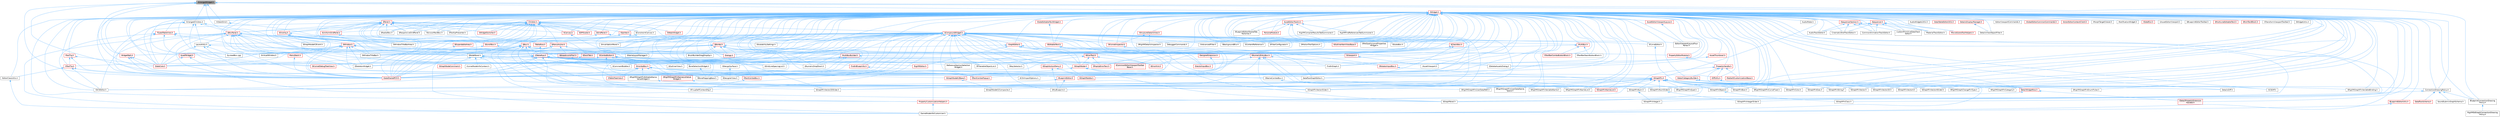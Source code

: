 digraph "ArrangedWidget.h"
{
 // INTERACTIVE_SVG=YES
 // LATEX_PDF_SIZE
  bgcolor="transparent";
  edge [fontname=Helvetica,fontsize=10,labelfontname=Helvetica,labelfontsize=10];
  node [fontname=Helvetica,fontsize=10,shape=box,height=0.2,width=0.4];
  Node1 [id="Node000001",label="ArrangedWidget.h",height=0.2,width=0.4,color="gray40", fillcolor="grey60", style="filled", fontcolor="black",tooltip=" "];
  Node1 -> Node2 [id="edge1_Node000001_Node000002",dir="back",color="steelblue1",style="solid",tooltip=" "];
  Node2 [id="Node000002",label="ArrangedChildren.h",height=0.2,width=0.4,color="grey40", fillcolor="white", style="filled",URL="$d6/d71/ArrangedChildren_8h.html",tooltip=" "];
  Node2 -> Node3 [id="edge2_Node000002_Node000003",dir="back",color="steelblue1",style="solid",tooltip=" "];
  Node3 [id="Node000003",label="LayoutUtils.h",height=0.2,width=0.4,color="grey40", fillcolor="white", style="filled",URL="$d2/d09/LayoutUtils_8h.html",tooltip=" "];
  Node3 -> Node4 [id="edge3_Node000003_Node000004",dir="back",color="steelblue1",style="solid",tooltip=" "];
  Node4 [id="Node000004",label="SLinkedBox.cpp",height=0.2,width=0.4,color="grey40", fillcolor="white", style="filled",URL="$de/dd2/SLinkedBox_8cpp.html",tooltip=" "];
  Node3 -> Node5 [id="edge4_Node000003_Node000005",dir="back",color="steelblue1",style="solid",tooltip=" "];
  Node5 [id="Node000005",label="SNodePanel.h",height=0.2,width=0.4,color="grey40", fillcolor="white", style="filled",URL="$da/db1/SNodePanel_8h.html",tooltip=" "];
  Node5 -> Node6 [id="edge5_Node000005_Node000006",dir="back",color="steelblue1",style="solid",tooltip=" "];
  Node6 [id="Node000006",label="KismetNodeInfoContext.h",height=0.2,width=0.4,color="grey40", fillcolor="white", style="filled",URL="$d3/dfc/KismetNodeInfoContext_8h.html",tooltip=" "];
  Node5 -> Node7 [id="edge6_Node000005_Node000007",dir="back",color="steelblue1",style="solid",tooltip=" "];
  Node7 [id="Node000007",label="RigVMEditor.h",height=0.2,width=0.4,color="red", fillcolor="#FFF0F0", style="filled",URL="$d3/d13/RigVMEditor_8h.html",tooltip=" "];
  Node5 -> Node12 [id="edge7_Node000005_Node000012",dir="back",color="steelblue1",style="solid",tooltip=" "];
  Node12 [id="Node000012",label="SCommentBubble.h",height=0.2,width=0.4,color="grey40", fillcolor="white", style="filled",URL="$d9/d84/SCommentBubble_8h.html",tooltip=" "];
  Node5 -> Node13 [id="edge8_Node000005_Node000013",dir="back",color="steelblue1",style="solid",tooltip=" "];
  Node13 [id="Node000013",label="SDesignSurface.h",height=0.2,width=0.4,color="grey40", fillcolor="white", style="filled",URL="$d0/d2a/SDesignSurface_8h.html",tooltip=" "];
  Node13 -> Node14 [id="edge9_Node000013_Node000014",dir="back",color="steelblue1",style="solid",tooltip=" "];
  Node14 [id="Node000014",label="SDesignerView.h",height=0.2,width=0.4,color="grey40", fillcolor="white", style="filled",URL="$d2/d14/SDesignerView_8h.html",tooltip=" "];
  Node5 -> Node15 [id="edge10_Node000005_Node000015",dir="back",color="steelblue1",style="solid",tooltip=" "];
  Node15 [id="Node000015",label="SGraphNode.h",height=0.2,width=0.4,color="red", fillcolor="#FFF0F0", style="filled",URL="$d2/d30/SGraphNode_8h.html",tooltip=" "];
  Node15 -> Node16 [id="edge11_Node000015_Node000016",dir="back",color="steelblue1",style="solid",tooltip=" "];
  Node16 [id="Node000016",label="DataflowGraphEditor.h",height=0.2,width=0.4,color="grey40", fillcolor="white", style="filled",URL="$d4/dfa/DataflowGraphEditor_8h.html",tooltip=" "];
  Node15 -> Node24 [id="edge12_Node000015_Node000024",dir="back",color="steelblue1",style="solid",tooltip=" "];
  Node24 [id="Node000024",label="SGraphNodeK2Base.h",height=0.2,width=0.4,color="red", fillcolor="#FFF0F0", style="filled",URL="$de/d4a/SGraphNodeK2Base_8h.html",tooltip=" "];
  Node24 -> Node25 [id="edge13_Node000024_Node000025",dir="back",color="steelblue1",style="solid",tooltip=" "];
  Node25 [id="Node000025",label="SGraphNodeK2Composite.h",height=0.2,width=0.4,color="grey40", fillcolor="white", style="filled",URL="$d9/d1f/SGraphNodeK2Composite_8h.html",tooltip=" "];
  Node15 -> Node33 [id="edge14_Node000015_Node000033",dir="back",color="steelblue1",style="solid",tooltip=" "];
  Node33 [id="Node000033",label="SGraphPanel.h",height=0.2,width=0.4,color="grey40", fillcolor="white", style="filled",URL="$d2/dcf/SGraphPanel_8h.html",tooltip=" "];
  Node15 -> Node34 [id="edge15_Node000015_Node000034",dir="back",color="steelblue1",style="solid",tooltip=" "];
  Node34 [id="Node000034",label="SGraphPin.h",height=0.2,width=0.4,color="red", fillcolor="#FFF0F0", style="filled",URL="$d1/dd1/SGraphPin_8h.html",tooltip=" "];
  Node34 -> Node35 [id="edge16_Node000034_Node000035",dir="back",color="steelblue1",style="solid",tooltip=" "];
  Node35 [id="Node000035",label="ConnectionDrawingPolicy.h",height=0.2,width=0.4,color="grey40", fillcolor="white", style="filled",URL="$d5/dc8/ConnectionDrawingPolicy_8h.html",tooltip=" "];
  Node35 -> Node36 [id="edge17_Node000035_Node000036",dir="back",color="steelblue1",style="solid",tooltip=" "];
  Node36 [id="Node000036",label="BlueprintConnectionDrawing\lPolicy.h",height=0.2,width=0.4,color="grey40", fillcolor="white", style="filled",URL="$d2/dfc/BlueprintConnectionDrawingPolicy_8h.html",tooltip=" "];
  Node36 -> Node37 [id="edge18_Node000036_Node000037",dir="back",color="steelblue1",style="solid",tooltip=" "];
  Node37 [id="Node000037",label="RigVMEdGraphConnectionDrawing\lPolicy.h",height=0.2,width=0.4,color="grey40", fillcolor="white", style="filled",URL="$d7/df8/RigVMEdGraphConnectionDrawingPolicy_8h.html",tooltip=" "];
  Node35 -> Node38 [id="edge19_Node000035_Node000038",dir="back",color="steelblue1",style="solid",tooltip=" "];
  Node38 [id="Node000038",label="DataflowSchema.h",height=0.2,width=0.4,color="red", fillcolor="#FFF0F0", style="filled",URL="$da/dd4/DataflowSchema_8h.html",tooltip=" "];
  Node35 -> Node33 [id="edge20_Node000035_Node000033",dir="back",color="steelblue1",style="solid",tooltip=" "];
  Node35 -> Node39 [id="edge21_Node000035_Node000039",dir="back",color="steelblue1",style="solid",tooltip=" "];
  Node39 [id="Node000039",label="SoundSubmixGraphSchema.h",height=0.2,width=0.4,color="grey40", fillcolor="white", style="filled",URL="$dc/ddf/SoundSubmixGraphSchema_8h.html",tooltip=" "];
  Node34 -> Node33 [id="edge22_Node000034_Node000033",dir="back",color="steelblue1",style="solid",tooltip=" "];
  Node34 -> Node42 [id="edge23_Node000034_Node000042",dir="back",color="steelblue1",style="solid",tooltip=" "];
  Node42 [id="Node000042",label="SGraphPinBool.h",height=0.2,width=0.4,color="grey40", fillcolor="white", style="filled",URL="$d8/d82/SGraphPinBool_8h.html",tooltip=" "];
  Node34 -> Node43 [id="edge24_Node000034_Node000043",dir="back",color="steelblue1",style="solid",tooltip=" "];
  Node43 [id="Node000043",label="SGraphPinColor.h",height=0.2,width=0.4,color="grey40", fillcolor="white", style="filled",URL="$dd/d8d/SGraphPinColor_8h.html",tooltip=" "];
  Node34 -> Node45 [id="edge25_Node000034_Node000045",dir="back",color="steelblue1",style="solid",tooltip=" "];
  Node45 [id="Node000045",label="SGraphPinExec.h",height=0.2,width=0.4,color="grey40", fillcolor="white", style="filled",URL="$d1/d4c/SGraphPinExec_8h.html",tooltip=" "];
  Node34 -> Node46 [id="edge26_Node000034_Node000046",dir="back",color="steelblue1",style="solid",tooltip=" "];
  Node46 [id="Node000046",label="SGraphPinNameList.h",height=0.2,width=0.4,color="red", fillcolor="#FFF0F0", style="filled",URL="$d4/d09/SGraphPinNameList_8h.html",tooltip=" "];
  Node34 -> Node48 [id="edge27_Node000034_Node000048",dir="back",color="steelblue1",style="solid",tooltip=" "];
  Node48 [id="Node000048",label="SGraphPinNum.h",height=0.2,width=0.4,color="grey40", fillcolor="white", style="filled",URL="$d7/da4/SGraphPinNum_8h.html",tooltip=" "];
  Node48 -> Node49 [id="edge28_Node000048_Node000049",dir="back",color="steelblue1",style="solid",tooltip=" "];
  Node49 [id="Node000049",label="SGraphPinInteger.h",height=0.2,width=0.4,color="grey40", fillcolor="white", style="filled",URL="$df/d54/SGraphPinInteger_8h.html",tooltip=" "];
  Node34 -> Node50 [id="edge29_Node000034_Node000050",dir="back",color="steelblue1",style="solid",tooltip=" "];
  Node50 [id="Node000050",label="SGraphPinNumSlider.h",height=0.2,width=0.4,color="grey40", fillcolor="white", style="filled",URL="$d5/d00/SGraphPinNumSlider_8h.html",tooltip=" "];
  Node50 -> Node51 [id="edge30_Node000050_Node000051",dir="back",color="steelblue1",style="solid",tooltip=" "];
  Node51 [id="Node000051",label="SGraphPinIntegerSlider.h",height=0.2,width=0.4,color="grey40", fillcolor="white", style="filled",URL="$da/d60/SGraphPinIntegerSlider_8h.html",tooltip=" "];
  Node34 -> Node52 [id="edge31_Node000034_Node000052",dir="back",color="steelblue1",style="solid",tooltip=" "];
  Node52 [id="Node000052",label="SGraphPinObject.h",height=0.2,width=0.4,color="grey40", fillcolor="white", style="filled",URL="$da/dd6/SGraphPinObject_8h.html",tooltip=" "];
  Node52 -> Node53 [id="edge32_Node000052_Node000053",dir="back",color="steelblue1",style="solid",tooltip=" "];
  Node53 [id="Node000053",label="SGraphPinClass.h",height=0.2,width=0.4,color="grey40", fillcolor="white", style="filled",URL="$df/d8d/SGraphPinClass_8h.html",tooltip=" "];
  Node34 -> Node54 [id="edge33_Node000034_Node000054",dir="back",color="steelblue1",style="solid",tooltip=" "];
  Node54 [id="Node000054",label="SGraphPinString.h",height=0.2,width=0.4,color="grey40", fillcolor="white", style="filled",URL="$d0/d49/SGraphPinString_8h.html",tooltip=" "];
  Node34 -> Node56 [id="edge34_Node000034_Node000056",dir="back",color="steelblue1",style="solid",tooltip=" "];
  Node56 [id="Node000056",label="SGraphPinVector.h",height=0.2,width=0.4,color="grey40", fillcolor="white", style="filled",URL="$d8/de7/SGraphPinVector_8h.html",tooltip=" "];
  Node34 -> Node57 [id="edge35_Node000034_Node000057",dir="back",color="steelblue1",style="solid",tooltip=" "];
  Node57 [id="Node000057",label="SGraphPinVector2D.h",height=0.2,width=0.4,color="grey40", fillcolor="white", style="filled",URL="$d7/d67/SGraphPinVector2D_8h.html",tooltip=" "];
  Node34 -> Node58 [id="edge36_Node000034_Node000058",dir="back",color="steelblue1",style="solid",tooltip=" "];
  Node58 [id="Node000058",label="SGraphPinVector2DSlider.h",height=0.2,width=0.4,color="grey40", fillcolor="white", style="filled",URL="$d7/d05/SGraphPinVector2DSlider_8h.html",tooltip=" "];
  Node34 -> Node59 [id="edge37_Node000034_Node000059",dir="back",color="steelblue1",style="solid",tooltip=" "];
  Node59 [id="Node000059",label="SGraphPinVector4.h",height=0.2,width=0.4,color="grey40", fillcolor="white", style="filled",URL="$d4/d94/SGraphPinVector4_8h.html",tooltip=" "];
  Node34 -> Node60 [id="edge38_Node000034_Node000060",dir="back",color="steelblue1",style="solid",tooltip=" "];
  Node60 [id="Node000060",label="SGraphPinVector4Slider.h",height=0.2,width=0.4,color="grey40", fillcolor="white", style="filled",URL="$d9/db8/SGraphPinVector4Slider_8h.html",tooltip=" "];
  Node34 -> Node61 [id="edge39_Node000034_Node000061",dir="back",color="steelblue1",style="solid",tooltip=" "];
  Node61 [id="Node000061",label="SGraphPinVectorSlider.h",height=0.2,width=0.4,color="grey40", fillcolor="white", style="filled",URL="$dc/d38/SGraphPinVectorSlider_8h.html",tooltip=" "];
  Node34 -> Node62 [id="edge40_Node000034_Node000062",dir="back",color="steelblue1",style="solid",tooltip=" "];
  Node62 [id="Node000062",label="SRigVMGraphChangePinType.h",height=0.2,width=0.4,color="grey40", fillcolor="white", style="filled",URL="$d4/da7/SRigVMGraphChangePinType_8h.html",tooltip=" "];
  Node34 -> Node63 [id="edge41_Node000034_Node000063",dir="back",color="steelblue1",style="solid",tooltip=" "];
  Node63 [id="Node000063",label="SRigVMGraphPinCategory.h",height=0.2,width=0.4,color="grey40", fillcolor="white", style="filled",URL="$da/d67/SRigVMGraphPinCategory_8h.html",tooltip=" "];
  Node34 -> Node64 [id="edge42_Node000034_Node000064",dir="back",color="steelblue1",style="solid",tooltip=" "];
  Node64 [id="Node000064",label="SRigVMGraphPinCurveFloat.h",height=0.2,width=0.4,color="grey40", fillcolor="white", style="filled",URL="$d3/d13/SRigVMGraphPinCurveFloat_8h.html",tooltip=" "];
  Node34 -> Node65 [id="edge43_Node000034_Node000065",dir="back",color="steelblue1",style="solid",tooltip=" "];
  Node65 [id="Node000065",label="SRigVMGraphPinEnumPicker.h",height=0.2,width=0.4,color="grey40", fillcolor="white", style="filled",URL="$d9/dd1/SRigVMGraphPinEnumPicker_8h.html",tooltip=" "];
  Node34 -> Node66 [id="edge44_Node000034_Node000066",dir="back",color="steelblue1",style="solid",tooltip=" "];
  Node66 [id="Node000066",label="SRigVMGraphPinNameList.h",height=0.2,width=0.4,color="grey40", fillcolor="white", style="filled",URL="$d7/dfc/SRigVMGraphPinNameList_8h.html",tooltip=" "];
  Node34 -> Node67 [id="edge45_Node000034_Node000067",dir="back",color="steelblue1",style="solid",tooltip=" "];
  Node67 [id="Node000067",label="SRigVMGraphPinQuat.h",height=0.2,width=0.4,color="grey40", fillcolor="white", style="filled",URL="$de/dda/SRigVMGraphPinQuat_8h.html",tooltip=" "];
  Node34 -> Node68 [id="edge46_Node000034_Node000068",dir="back",color="steelblue1",style="solid",tooltip=" "];
  Node68 [id="Node000068",label="SRigVMGraphPinUserDataName\lSpace.h",height=0.2,width=0.4,color="grey40", fillcolor="white", style="filled",URL="$d7/dfd/SRigVMGraphPinUserDataNameSpace_8h.html",tooltip=" "];
  Node34 -> Node69 [id="edge47_Node000034_Node000069",dir="back",color="steelblue1",style="solid",tooltip=" "];
  Node69 [id="Node000069",label="SRigVMGraphPinUserDataPath.h",height=0.2,width=0.4,color="grey40", fillcolor="white", style="filled",URL="$d5/d31/SRigVMGraphPinUserDataPath_8h.html",tooltip=" "];
  Node34 -> Node70 [id="edge48_Node000034_Node000070",dir="back",color="steelblue1",style="solid",tooltip=" "];
  Node70 [id="Node000070",label="SRigVMGraphPinVariableBinding.h",height=0.2,width=0.4,color="grey40", fillcolor="white", style="filled",URL="$db/dca/SRigVMGraphPinVariableBinding_8h.html",tooltip=" "];
  Node34 -> Node71 [id="edge49_Node000034_Node000071",dir="back",color="steelblue1",style="solid",tooltip=" "];
  Node71 [id="Node000071",label="SRigVMGraphPinVariableName.h",height=0.2,width=0.4,color="grey40", fillcolor="white", style="filled",URL="$d0/da1/SRigVMGraphPinVariableName_8h.html",tooltip=" "];
  Node5 -> Node30 [id="edge50_Node000005_Node000030",dir="back",color="steelblue1",style="solid",tooltip=" "];
  Node30 [id="Node000030",label="SGraphNodeComment.h",height=0.2,width=0.4,color="red", fillcolor="#FFF0F0", style="filled",URL="$d7/db6/SGraphNodeComment_8h.html",tooltip=" "];
  Node5 -> Node24 [id="edge51_Node000005_Node000024",dir="back",color="steelblue1",style="solid",tooltip=" "];
  Node5 -> Node33 [id="edge52_Node000005_Node000033",dir="back",color="steelblue1",style="solid",tooltip=" "];
  Node3 -> Node76 [id="edge53_Node000003_Node000076",dir="back",color="steelblue1",style="solid",tooltip=" "];
  Node76 [id="Node000076",label="SlateCore.h",height=0.2,width=0.4,color="red", fillcolor="#FFF0F0", style="filled",URL="$dc/d03/SlateCore_8h.html",tooltip=" "];
  Node3 -> Node82 [id="edge54_Node000003_Node000082",dir="back",color="steelblue1",style="solid",tooltip=" "];
  Node82 [id="Node000082",label="SlateSharedPCH.h",height=0.2,width=0.4,color="red", fillcolor="#FFF0F0", style="filled",URL="$d1/dfc/SlateSharedPCH_8h.html",tooltip=" "];
  Node2 -> Node85 [id="edge55_Node000002_Node000085",dir="back",color="steelblue1",style="solid",tooltip=" "];
  Node85 [id="Node000085",label="SBoxPanel.h",height=0.2,width=0.4,color="red", fillcolor="#FFF0F0", style="filled",URL="$d8/de6/SBoxPanel_8h.html",tooltip=" "];
  Node85 -> Node108 [id="edge56_Node000085_Node000108",dir="back",color="steelblue1",style="solid",tooltip=" "];
  Node108 [id="Node000108",label="DiffUtils.h",height=0.2,width=0.4,color="red", fillcolor="#FFF0F0", style="filled",URL="$d4/d91/DiffUtils_8h.html",tooltip=" "];
  Node108 -> Node113 [id="edge57_Node000108_Node000113",dir="back",color="steelblue1",style="solid",tooltip=" "];
  Node113 [id="Node000113",label="DetailsDiff.h",height=0.2,width=0.4,color="grey40", fillcolor="white", style="filled",URL="$de/dfc/DetailsDiff_8h.html",tooltip=" "];
  Node108 -> Node115 [id="edge58_Node000108_Node000115",dir="back",color="steelblue1",style="solid",tooltip=" "];
  Node115 [id="Node000115",label="SCSDiff.h",height=0.2,width=0.4,color="grey40", fillcolor="white", style="filled",URL="$da/dc5/SCSDiff_8h.html",tooltip=" "];
  Node85 -> Node116 [id="edge59_Node000085_Node000116",dir="back",color="steelblue1",style="solid",tooltip=" "];
  Node116 [id="Node000116",label="GameModeInfoCustomizer.h",height=0.2,width=0.4,color="grey40", fillcolor="white", style="filled",URL="$d5/df3/GameModeInfoCustomizer_8h.html",tooltip=" "];
  Node85 -> Node3 [id="edge60_Node000085_Node000003",dir="back",color="steelblue1",style="solid",tooltip=" "];
  Node85 -> Node118 [id="edge61_Node000085_Node000118",dir="back",color="steelblue1",style="solid",tooltip=" "];
  Node118 [id="Node000118",label="PropertyCustomizationHelpers.h",height=0.2,width=0.4,color="red", fillcolor="#FFF0F0", style="filled",URL="$d7/dd0/PropertyCustomizationHelpers_8h.html",tooltip=" "];
  Node118 -> Node116 [id="edge62_Node000118_Node000116",dir="back",color="steelblue1",style="solid",tooltip=" "];
  Node85 -> Node122 [id="edge63_Node000085_Node000122",dir="back",color="steelblue1",style="solid",tooltip=" "];
  Node122 [id="Node000122",label="SBreadcrumbTrail.h",height=0.2,width=0.4,color="red", fillcolor="#FFF0F0", style="filled",URL="$d4/de2/SBreadcrumbTrail_8h.html",tooltip=" "];
  Node122 -> Node123 [id="edge64_Node000122_Node000123",dir="back",color="steelblue1",style="solid",tooltip=" "];
  Node123 [id="Node000123",label="STableTreeView.h",height=0.2,width=0.4,color="red", fillcolor="#FFF0F0", style="filled",URL="$dd/d46/STableTreeView_8h.html",tooltip=" "];
  Node85 -> Node126 [id="edge65_Node000085_Node000126",dir="back",color="steelblue1",style="solid",tooltip=" "];
  Node126 [id="Node000126",label="SComboButton.h",height=0.2,width=0.4,color="red", fillcolor="#FFF0F0", style="filled",URL="$dc/d43/SComboButton_8h.html",tooltip=" "];
  Node126 -> Node130 [id="edge66_Node000126_Node000130",dir="back",color="steelblue1",style="solid",tooltip=" "];
  Node130 [id="Node000130",label="SBoneMappingBase.h",height=0.2,width=0.4,color="grey40", fillcolor="white", style="filled",URL="$d7/d49/SBoneMappingBase_8h.html",tooltip=" "];
  Node126 -> Node131 [id="edge67_Node000126_Node000131",dir="back",color="steelblue1",style="solid",tooltip=" "];
  Node131 [id="Node000131",label="SComboBox.h",height=0.2,width=0.4,color="red", fillcolor="#FFF0F0", style="filled",URL="$d2/dd5/SComboBox_8h.html",tooltip=" "];
  Node131 -> Node141 [id="edge68_Node000131_Node000141",dir="back",color="steelblue1",style="solid",tooltip=" "];
  Node141 [id="Node000141",label="SCSVImportOptions.h",height=0.2,width=0.4,color="grey40", fillcolor="white", style="filled",URL="$d7/dfe/SCSVImportOptions_8h.html",tooltip=" "];
  Node131 -> Node144 [id="edge69_Node000131_Node000144",dir="back",color="steelblue1",style="solid",tooltip=" "];
  Node144 [id="Node000144",label="SNameComboBox.h",height=0.2,width=0.4,color="grey40", fillcolor="white", style="filled",URL="$d8/d4b/SNameComboBox_8h.html",tooltip=" "];
  Node144 -> Node46 [id="edge70_Node000144_Node000046",dir="back",color="steelblue1",style="solid",tooltip=" "];
  Node131 -> Node145 [id="edge71_Node000131_Node000145",dir="back",color="steelblue1",style="solid",tooltip=" "];
  Node145 [id="Node000145",label="SRigVMGraphPinEditableName\lValueWidget.h",height=0.2,width=0.4,color="grey40", fillcolor="white", style="filled",URL="$da/d0c/SRigVMGraphPinEditableNameValueWidget_8h.html",tooltip=" "];
  Node145 -> Node68 [id="edge72_Node000145_Node000068",dir="back",color="steelblue1",style="solid",tooltip=" "];
  Node145 -> Node71 [id="edge73_Node000145_Node000071",dir="back",color="steelblue1",style="solid",tooltip=" "];
  Node131 -> Node146 [id="edge74_Node000131_Node000146",dir="back",color="steelblue1",style="solid",tooltip=" "];
  Node146 [id="Node000146",label="SRigVMGraphPinNameListValue\lWidget.h",height=0.2,width=0.4,color="red", fillcolor="#FFF0F0", style="filled",URL="$dc/dac/SRigVMGraphPinNameListValueWidget_8h.html",tooltip=" "];
  Node146 -> Node66 [id="edge75_Node000146_Node000066",dir="back",color="steelblue1",style="solid",tooltip=" "];
  Node131 -> Node123 [id="edge76_Node000131_Node000123",dir="back",color="steelblue1",style="solid",tooltip=" "];
  Node131 -> Node148 [id="edge77_Node000131_Node000148",dir="back",color="steelblue1",style="solid",tooltip=" "];
  Node148 [id="Node000148",label="STextComboBox.h",height=0.2,width=0.4,color="red", fillcolor="#FFF0F0", style="filled",URL="$d6/d14/STextComboBox_8h.html",tooltip=" "];
  Node148 -> Node149 [id="edge78_Node000148_Node000149",dir="back",color="steelblue1",style="solid",tooltip=" "];
  Node149 [id="Node000149",label="SFixupSelfContextDlg.h",height=0.2,width=0.4,color="grey40", fillcolor="white", style="filled",URL="$d5/da4/SFixupSelfContextDlg_8h.html",tooltip=" "];
  Node131 -> Node150 [id="edge79_Node000131_Node000150",dir="back",color="steelblue1",style="solid",tooltip=" "];
  Node150 [id="Node000150",label="STextComboPopup.h",height=0.2,width=0.4,color="red", fillcolor="#FFF0F0", style="filled",URL="$d1/d76/STextComboPopup_8h.html",tooltip=" "];
  Node131 -> Node82 [id="edge80_Node000131_Node000082",dir="back",color="steelblue1",style="solid",tooltip=" "];
  Node126 -> Node160 [id="edge81_Node000126_Node000160",dir="back",color="steelblue1",style="solid",tooltip=" "];
  Node160 [id="Node000160",label="SGridLineSpacingList.h",height=0.2,width=0.4,color="grey40", fillcolor="white", style="filled",URL="$db/d48/SGridLineSpacingList_8h.html",tooltip=" "];
  Node126 -> Node161 [id="edge82_Node000126_Node000161",dir="back",color="steelblue1",style="solid",tooltip=" "];
  Node161 [id="Node000161",label="SNumericDropDown.h",height=0.2,width=0.4,color="grey40", fillcolor="white", style="filled",URL="$d3/d12/SNumericDropDown_8h.html",tooltip=" "];
  Node126 -> Node162 [id="edge83_Node000126_Node000162",dir="back",color="steelblue1",style="solid",tooltip=" "];
  Node162 [id="Node000162",label="SPopUpErrorText.h",height=0.2,width=0.4,color="red", fillcolor="#FFF0F0", style="filled",URL="$d7/d15/SPopUpErrorText_8h.html",tooltip=" "];
  Node126 -> Node145 [id="edge84_Node000126_Node000145",dir="back",color="steelblue1",style="solid",tooltip=" "];
  Node126 -> Node146 [id="edge85_Node000126_Node000146",dir="back",color="steelblue1",style="solid",tooltip=" "];
  Node126 -> Node82 [id="edge86_Node000126_Node000082",dir="back",color="steelblue1",style="solid",tooltip=" "];
  Node85 -> Node160 [id="edge87_Node000085_Node000160",dir="back",color="steelblue1",style="solid",tooltip=" "];
  Node85 -> Node161 [id="edge88_Node000085_Node000161",dir="back",color="steelblue1",style="solid",tooltip=" "];
  Node85 -> Node165 [id="edge89_Node000085_Node000165",dir="back",color="steelblue1",style="solid",tooltip=" "];
  Node165 [id="Node000165",label="SNumericEntryBox.h",height=0.2,width=0.4,color="red", fillcolor="#FFF0F0", style="filled",URL="$d8/d1a/SNumericEntryBox_8h.html",tooltip=" "];
  Node165 -> Node48 [id="edge90_Node000165_Node000048",dir="back",color="steelblue1",style="solid",tooltip=" "];
  Node165 -> Node50 [id="edge91_Node000165_Node000050",dir="back",color="steelblue1",style="solid",tooltip=" "];
  Node165 -> Node58 [id="edge92_Node000165_Node000058",dir="back",color="steelblue1",style="solid",tooltip=" "];
  Node165 -> Node61 [id="edge93_Node000165_Node000061",dir="back",color="steelblue1",style="solid",tooltip=" "];
  Node165 -> Node166 [id="edge94_Node000165_Node000166",dir="back",color="steelblue1",style="solid",tooltip=" "];
  Node166 [id="Node000166",label="SRotatorInputBox.h",height=0.2,width=0.4,color="red", fillcolor="#FFF0F0", style="filled",URL="$de/dd2/SRotatorInputBox_8h.html",tooltip=" "];
  Node166 -> Node67 [id="edge95_Node000166_Node000067",dir="back",color="steelblue1",style="solid",tooltip=" "];
  Node165 -> Node171 [id="edge96_Node000165_Node000171",dir="back",color="steelblue1",style="solid",tooltip=" "];
  Node171 [id="Node000171",label="SVectorInputBox.h",height=0.2,width=0.4,color="red", fillcolor="#FFF0F0", style="filled",URL="$df/d44/SVectorInputBox_8h.html",tooltip=" "];
  Node85 -> Node159 [id="edge97_Node000085_Node000159",dir="back",color="steelblue1",style="solid",tooltip=" "];
  Node159 [id="Node000159",label="SSCSEditor.h",height=0.2,width=0.4,color="grey40", fillcolor="white", style="filled",URL="$d0/d2e/SSCSEditor_8h.html",tooltip=" "];
  Node85 -> Node176 [id="edge98_Node000085_Node000176",dir="back",color="steelblue1",style="solid",tooltip=" "];
  Node176 [id="Node000176",label="SScrollBox.h",height=0.2,width=0.4,color="red", fillcolor="#FFF0F0", style="filled",URL="$d3/da2/SScrollBox_8h.html",tooltip=" "];
  Node176 -> Node122 [id="edge99_Node000176_Node000122",dir="back",color="steelblue1",style="solid",tooltip=" "];
  Node176 -> Node82 [id="edge100_Node000176_Node000082",dir="back",color="steelblue1",style="solid",tooltip=" "];
  Node85 -> Node179 [id="edge101_Node000085_Node000179",dir="back",color="steelblue1",style="solid",tooltip=" "];
  Node179 [id="Node000179",label="SSkeletonWidget.h",height=0.2,width=0.4,color="grey40", fillcolor="white", style="filled",URL="$dd/da7/SSkeletonWidget_8h.html",tooltip=" "];
  Node85 -> Node182 [id="edge102_Node000085_Node000182",dir="back",color="steelblue1",style="solid",tooltip=" "];
  Node182 [id="Node000182",label="STableRow.h",height=0.2,width=0.4,color="red", fillcolor="#FFF0F0", style="filled",URL="$d8/d43/STableRow_8h.html",tooltip=" "];
  Node182 -> Node183 [id="edge103_Node000182_Node000183",dir="back",color="steelblue1",style="solid",tooltip=" "];
  Node183 [id="Node000183",label="BoneSelectionWidget.h",height=0.2,width=0.4,color="grey40", fillcolor="white", style="filled",URL="$d4/dd3/BoneSelectionWidget_8h.html",tooltip=" "];
  Node183 -> Node130 [id="edge104_Node000183_Node000130",dir="back",color="steelblue1",style="solid",tooltip=" "];
  Node182 -> Node189 [id="edge105_Node000182_Node000189",dir="back",color="steelblue1",style="solid",tooltip=" "];
  Node189 [id="Node000189",label="FindInBlueprints.h",height=0.2,width=0.4,color="red", fillcolor="#FFF0F0", style="filled",URL="$d0/d27/FindInBlueprints_8h.html",tooltip=" "];
  Node189 -> Node190 [id="edge106_Node000189_Node000190",dir="back",color="steelblue1",style="solid",tooltip=" "];
  Node190 [id="Node000190",label="BlueprintEditor.h",height=0.2,width=0.4,color="red", fillcolor="#FFF0F0", style="filled",URL="$df/d7d/BlueprintEditor_8h.html",tooltip=" "];
  Node190 -> Node197 [id="edge107_Node000190_Node000197",dir="back",color="steelblue1",style="solid",tooltip=" "];
  Node197 [id="Node000197",label="SMyBlueprint.h",height=0.2,width=0.4,color="grey40", fillcolor="white", style="filled",URL="$d3/d34/SMyBlueprint_8h.html",tooltip=" "];
  Node190 -> Node159 [id="edge108_Node000190_Node000159",dir="back",color="steelblue1",style="solid",tooltip=" "];
  Node182 -> Node203 [id="edge109_Node000182_Node000203",dir="back",color="steelblue1",style="solid",tooltip=" "];
  Node203 [id="Node000203",label="FindInGraph.h",height=0.2,width=0.4,color="grey40", fillcolor="white", style="filled",URL="$de/d36/FindInGraph_8h.html",tooltip=" "];
  Node182 -> Node268 [id="edge110_Node000182_Node000268",dir="back",color="steelblue1",style="solid",tooltip=" "];
  Node268 [id="Node000268",label="ReferenceSectionSelection\lWidget.h",height=0.2,width=0.4,color="grey40", fillcolor="white", style="filled",URL="$db/d75/ReferenceSectionSelectionWidget_8h.html",tooltip=" "];
  Node182 -> Node130 [id="edge111_Node000182_Node000130",dir="back",color="steelblue1",style="solid",tooltip=" "];
  Node182 -> Node131 [id="edge112_Node000182_Node000131",dir="back",color="steelblue1",style="solid",tooltip=" "];
  Node182 -> Node270 [id="edge113_Node000182_Node000270",dir="back",color="steelblue1",style="solid",tooltip=" "];
  Node270 [id="Node000270",label="SDeleteAssetsDialog.h",height=0.2,width=0.4,color="grey40", fillcolor="white", style="filled",URL="$d7/d0d/SDeleteAssetsDialog_8h.html",tooltip=" "];
  Node182 -> Node271 [id="edge114_Node000182_Node000271",dir="back",color="steelblue1",style="solid",tooltip=" "];
  Node271 [id="Node000271",label="SFilterableObjectList.h",height=0.2,width=0.4,color="grey40", fillcolor="white", style="filled",URL="$dc/de4/SFilterableObjectList_8h.html",tooltip=" "];
  Node182 -> Node149 [id="edge115_Node000182_Node000149",dir="back",color="steelblue1",style="solid",tooltip=" "];
  Node182 -> Node272 [id="edge116_Node000182_Node000272",dir="back",color="steelblue1",style="solid",tooltip=" "];
  Node272 [id="Node000272",label="SGraphActionMenu.h",height=0.2,width=0.4,color="red", fillcolor="#FFF0F0", style="filled",URL="$d0/d9a/SGraphActionMenu_8h.html",tooltip=" "];
  Node272 -> Node275 [id="edge117_Node000272_Node000275",dir="back",color="steelblue1",style="solid",tooltip=" "];
  Node275 [id="Node000275",label="SGraphPalette.h",height=0.2,width=0.4,color="red", fillcolor="#FFF0F0", style="filled",URL="$d5/dd1/SGraphPalette_8h.html",tooltip=" "];
  Node272 -> Node197 [id="edge118_Node000272_Node000197",dir="back",color="steelblue1",style="solid",tooltip=" "];
  Node182 -> Node279 [id="edge119_Node000182_Node000279",dir="back",color="steelblue1",style="solid",tooltip=" "];
  Node279 [id="Node000279",label="SKeySelector.h",height=0.2,width=0.4,color="grey40", fillcolor="white", style="filled",URL="$de/d62/SKeySelector_8h.html",tooltip=" "];
  Node182 -> Node280 [id="edge120_Node000182_Node000280",dir="back",color="steelblue1",style="solid",tooltip=" "];
  Node280 [id="Node000280",label="SKismetDebugTreeView.h",height=0.2,width=0.4,color="red", fillcolor="#FFF0F0", style="filled",URL="$dc/df5/SKismetDebugTreeView_8h.html",tooltip=" "];
  Node182 -> Node260 [id="edge121_Node000182_Node000260",dir="back",color="steelblue1",style="solid",tooltip=" "];
  Node260 [id="Node000260",label="SOutlinerView.h",height=0.2,width=0.4,color="grey40", fillcolor="white", style="filled",URL="$d5/de1/SOutlinerView_8h.html",tooltip=" "];
  Node182 -> Node159 [id="edge122_Node000182_Node000159",dir="back",color="steelblue1",style="solid",tooltip=" "];
  Node182 -> Node179 [id="edge123_Node000182_Node000179",dir="back",color="steelblue1",style="solid",tooltip=" "];
  Node182 -> Node82 [id="edge124_Node000182_Node000082",dir="back",color="steelblue1",style="solid",tooltip=" "];
  Node85 -> Node312 [id="edge125_Node000085_Node000312",dir="back",color="steelblue1",style="solid",tooltip=" "];
  Node312 [id="Node000312",label="SWindow.h",height=0.2,width=0.4,color="red", fillcolor="#FFF0F0", style="filled",URL="$d2/d6d/SWindow_8h.html",tooltip=" "];
  Node312 -> Node190 [id="edge126_Node000312_Node000190",dir="back",color="steelblue1",style="solid",tooltip=" "];
  Node312 -> Node314 [id="edge127_Node000312_Node000314",dir="back",color="steelblue1",style="solid",tooltip=" "];
  Node314 [id="Node000314",label="Dialogs.h",height=0.2,width=0.4,color="red", fillcolor="#FFF0F0", style="filled",URL="$d2/d5c/Dialogs_8h.html",tooltip=" "];
  Node312 -> Node535 [id="edge128_Node000312_Node000535",dir="back",color="steelblue1",style="solid",tooltip=" "];
  Node535 [id="Node000535",label="MenuStack.h",height=0.2,width=0.4,color="red", fillcolor="#FFF0F0", style="filled",URL="$d8/d80/MenuStack_8h.html",tooltip=" "];
  Node535 -> Node82 [id="edge129_Node000535_Node000082",dir="back",color="steelblue1",style="solid",tooltip=" "];
  Node312 -> Node578 [id="edge130_Node000312_Node000578",dir="back",color="steelblue1",style="solid",tooltip=" "];
  Node578 [id="Node000578",label="PropertyEditorModule.h",height=0.2,width=0.4,color="red", fillcolor="#FFF0F0", style="filled",URL="$d5/d90/PropertyEditorModule_8h.html",tooltip=" "];
  Node578 -> Node582 [id="edge131_Node000578_Node000582",dir="back",color="steelblue1",style="solid",tooltip=" "];
  Node582 [id="Node000582",label="PropertyHandle.h",height=0.2,width=0.4,color="red", fillcolor="#FFF0F0", style="filled",URL="$d7/d90/PropertyHandle_8h.html",tooltip=" "];
  Node582 -> Node583 [id="edge132_Node000582_Node000583",dir="back",color="steelblue1",style="solid",tooltip=" "];
  Node583 [id="Node000583",label="DetailCategoryBuilder.h",height=0.2,width=0.4,color="red", fillcolor="#FFF0F0", style="filled",URL="$d9/de8/DetailCategoryBuilder_8h.html",tooltip=" "];
  Node583 -> Node585 [id="edge133_Node000583_Node000585",dir="back",color="steelblue1",style="solid",tooltip=" "];
  Node585 [id="Node000585",label="DetailWidgetRow.h",height=0.2,width=0.4,color="red", fillcolor="#FFF0F0", style="filled",URL="$d4/d4d/DetailWidgetRow_8h.html",tooltip=" "];
  Node585 -> Node586 [id="edge134_Node000585_Node000586",dir="back",color="steelblue1",style="solid",tooltip=" "];
  Node586 [id="Node000586",label="IDetailPropertyExtension\lHandler.h",height=0.2,width=0.4,color="red", fillcolor="#FFF0F0", style="filled",URL="$d6/d81/IDetailPropertyExtensionHandler_8h.html",tooltip=" "];
  Node585 -> Node118 [id="edge135_Node000585_Node000118",dir="back",color="steelblue1",style="solid",tooltip=" "];
  Node583 -> Node116 [id="edge136_Node000583_Node000116",dir="back",color="steelblue1",style="solid",tooltip=" "];
  Node582 -> Node585 [id="edge137_Node000582_Node000585",dir="back",color="steelblue1",style="solid",tooltip=" "];
  Node582 -> Node108 [id="edge138_Node000582_Node000108",dir="back",color="steelblue1",style="solid",tooltip=" "];
  Node582 -> Node609 [id="edge139_Node000582_Node000609",dir="back",color="steelblue1",style="solid",tooltip=" "];
  Node609 [id="Node000609",label="MediaIOCustomizationBase.h",height=0.2,width=0.4,color="red", fillcolor="#FFF0F0", style="filled",URL="$d2/dd0/MediaIOCustomizationBase_8h.html",tooltip=" "];
  Node582 -> Node118 [id="edge140_Node000582_Node000118",dir="back",color="steelblue1",style="solid",tooltip=" "];
  Node312 -> Node179 [id="edge141_Node000312_Node000179",dir="back",color="steelblue1",style="solid",tooltip=" "];
  Node312 -> Node619 [id="edge142_Node000312_Node000619",dir="back",color="steelblue1",style="solid",tooltip=" "];
  Node619 [id="Node000619",label="SViewport.h",height=0.2,width=0.4,color="red", fillcolor="#FFF0F0", style="filled",URL="$d8/db1/SViewport_8h.html",tooltip=" "];
  Node619 -> Node620 [id="edge143_Node000619_Node000620",dir="back",color="steelblue1",style="solid",tooltip=" "];
  Node620 [id="Node000620",label="IAssetViewport.h",height=0.2,width=0.4,color="grey40", fillcolor="white", style="filled",URL="$de/d65/IAssetViewport_8h.html",tooltip=" "];
  Node312 -> Node621 [id="edge144_Node000312_Node000621",dir="back",color="steelblue1",style="solid",tooltip=" "];
  Node621 [id="Node000621",label="SVirtualWindow.h",height=0.2,width=0.4,color="grey40", fillcolor="white", style="filled",URL="$d3/dd3/SVirtualWindow_8h.html",tooltip=" "];
  Node312 -> Node622 [id="edge145_Node000312_Node000622",dir="back",color="steelblue1",style="solid",tooltip=" "];
  Node622 [id="Node000622",label="SWindowTitleBar.h",height=0.2,width=0.4,color="grey40", fillcolor="white", style="filled",URL="$d0/dce/SWindowTitleBar_8h.html",tooltip=" "];
  Node312 -> Node76 [id="edge146_Node000312_Node000076",dir="back",color="steelblue1",style="solid",tooltip=" "];
  Node312 -> Node82 [id="edge147_Node000312_Node000082",dir="back",color="steelblue1",style="solid",tooltip=" "];
  Node312 -> Node647 [id="edge148_Node000312_Node000647",dir="back",color="steelblue1",style="solid",tooltip=" "];
  Node647 [id="Node000647",label="WidgetPath.h",height=0.2,width=0.4,color="red", fillcolor="#FFF0F0", style="filled",URL="$d0/d7f/WidgetPath_8h.html",tooltip=" "];
  Node647 -> Node14 [id="edge149_Node000647_Node000014",dir="back",color="steelblue1",style="solid",tooltip=" "];
  Node647 -> Node76 [id="edge150_Node000647_Node000076",dir="back",color="steelblue1",style="solid",tooltip=" "];
  Node647 -> Node82 [id="edge151_Node000647_Node000082",dir="back",color="steelblue1",style="solid",tooltip=" "];
  Node85 -> Node622 [id="edge152_Node000085_Node000622",dir="back",color="steelblue1",style="solid",tooltip=" "];
  Node85 -> Node649 [id="edge153_Node000085_Node000649",dir="back",color="steelblue1",style="solid",tooltip=" "];
  Node649 [id="Node000649",label="SWindowTitleBarArea.h",height=0.2,width=0.4,color="grey40", fillcolor="white", style="filled",URL="$d4/d09/SWindowTitleBarArea_8h.html",tooltip=" "];
  Node85 -> Node76 [id="edge154_Node000085_Node000076",dir="back",color="steelblue1",style="solid",tooltip=" "];
  Node85 -> Node82 [id="edge155_Node000085_Node000082",dir="back",color="steelblue1",style="solid",tooltip=" "];
  Node2 -> Node4 [id="edge156_Node000002_Node000004",dir="back",color="steelblue1",style="solid",tooltip=" "];
  Node2 -> Node5 [id="edge157_Node000002_Node000005",dir="back",color="steelblue1",style="solid",tooltip=" "];
  Node2 -> Node76 [id="edge158_Node000002_Node000076",dir="back",color="steelblue1",style="solid",tooltip=" "];
  Node2 -> Node82 [id="edge159_Node000002_Node000082",dir="back",color="steelblue1",style="solid",tooltip=" "];
  Node1 -> Node36 [id="edge160_Node000001_Node000036",dir="back",color="steelblue1",style="solid",tooltip=" "];
  Node1 -> Node35 [id="edge161_Node000001_Node000035",dir="back",color="steelblue1",style="solid",tooltip=" "];
  Node1 -> Node651 [id="edge162_Node000001_Node000651",dir="back",color="steelblue1",style="solid",tooltip=" "];
  Node651 [id="Node000651",label="HittestGrid.h",height=0.2,width=0.4,color="grey40", fillcolor="white", style="filled",URL="$da/d73/HittestGrid_8h.html",tooltip=" "];
  Node651 -> Node652 [id="edge163_Node000651_Node000652",dir="back",color="steelblue1",style="solid",tooltip=" "];
  Node652 [id="Node000652",label="SInvalidationPanel.h",height=0.2,width=0.4,color="grey40", fillcolor="white", style="filled",URL="$d7/d86/SInvalidationPanel_8h.html",tooltip=" "];
  Node1 -> Node14 [id="edge164_Node000001_Node000014",dir="back",color="steelblue1",style="solid",tooltip=" "];
  Node1 -> Node5 [id="edge165_Node000001_Node000005",dir="back",color="steelblue1",style="solid",tooltip=" "];
  Node1 -> Node653 [id="edge166_Node000001_Node000653",dir="back",color="steelblue1",style="solid",tooltip=" "];
  Node653 [id="Node000653",label="SWidget.h",height=0.2,width=0.4,color="red", fillcolor="#FFF0F0", style="filled",URL="$dc/df5/SWidget_8h.html",tooltip=" "];
  Node653 -> Node486 [id="edge167_Node000653_Node000486",dir="back",color="steelblue1",style="solid",tooltip=" "];
  Node486 [id="Node000486",label="AssetEditorToolkit.h",height=0.2,width=0.4,color="red", fillcolor="#FFF0F0", style="filled",URL="$d9/d8b/AssetEditorToolkit_8h.html",tooltip=" "];
  Node486 -> Node190 [id="edge168_Node000486_Node000190",dir="back",color="steelblue1",style="solid",tooltip=" "];
  Node486 -> Node489 [id="edge169_Node000486_Node000489",dir="back",color="steelblue1",style="solid",tooltip=" "];
  Node489 [id="Node000489",label="BlueprintEditorSharedTab\lFactories.h",height=0.2,width=0.4,color="grey40", fillcolor="white", style="filled",URL="$d3/d15/BlueprintEditorSharedTabFactories_8h.html",tooltip=" "];
  Node486 -> Node203 [id="edge170_Node000486_Node000203",dir="back",color="steelblue1",style="solid",tooltip=" "];
  Node486 -> Node482 [id="edge171_Node000486_Node000482",dir="back",color="steelblue1",style="solid",tooltip=" "];
  Node482 [id="Node000482",label="PersonaModule.h",height=0.2,width=0.4,color="red", fillcolor="#FFF0F0", style="filled",URL="$de/d74/PersonaModule_8h.html",tooltip=" "];
  Node486 -> Node494 [id="edge172_Node000486_Node000494",dir="back",color="steelblue1",style="solid",tooltip=" "];
  Node494 [id="Node000494",label="RigVMCompilerResultsTabSummoner.h",height=0.2,width=0.4,color="grey40", fillcolor="white", style="filled",URL="$dd/d05/RigVMCompilerResultsTabSummoner_8h.html",tooltip=" "];
  Node486 -> Node496 [id="edge173_Node000486_Node000496",dir="back",color="steelblue1",style="solid",tooltip=" "];
  Node496 [id="Node000496",label="RigVMFindReferencesTabSummoner.h",height=0.2,width=0.4,color="grey40", fillcolor="white", style="filled",URL="$d5/d7d/RigVMFindReferencesTabSummoner_8h.html",tooltip=" "];
  Node653 -> Node444 [id="edge174_Node000653_Node000444",dir="back",color="steelblue1",style="solid",tooltip=" "];
  Node444 [id="Node000444",label="AssetEditorViewportLayout.h",height=0.2,width=0.4,color="red", fillcolor="#FFF0F0", style="filled",URL="$df/d46/AssetEditorViewportLayout_8h.html",tooltip=" "];
  Node444 -> Node447 [id="edge175_Node000444_Node000447",dir="back",color="steelblue1",style="solid",tooltip=" "];
  Node447 [id="Node000447",label="EditorViewportLayoutFour\lPanes.h",height=0.2,width=0.4,color="grey40", fillcolor="white", style="filled",URL="$d4/d84/EditorViewportLayoutFourPanes_8h.html",tooltip=" "];
  Node653 -> Node654 [id="edge176_Node000653_Node000654",dir="back",color="steelblue1",style="solid",tooltip=" "];
  Node654 [id="Node000654",label="AssetThumbnail.h",height=0.2,width=0.4,color="red", fillcolor="#FFF0F0", style="filled",URL="$d7/d61/AssetThumbnail_8h.html",tooltip=" "];
  Node654 -> Node270 [id="edge177_Node000654_Node000270",dir="back",color="steelblue1",style="solid",tooltip=" "];
  Node653 -> Node628 [id="edge178_Node000653_Node000628",dir="back",color="steelblue1",style="solid",tooltip=" "];
  Node628 [id="Node000628",label="AudioMeter.h",height=0.2,width=0.4,color="grey40", fillcolor="white", style="filled",URL="$de/db0/AudioMeter_8h.html",tooltip=" "];
  Node653 -> Node212 [id="edge179_Node000653_Node000212",dir="back",color="steelblue1",style="solid",tooltip=" "];
  Node212 [id="Node000212",label="AudioTrackEditor.h",height=0.2,width=0.4,color="grey40", fillcolor="white", style="filled",URL="$dd/d96/AudioTrackEditor_8h.html",tooltip=" "];
  Node653 -> Node661 [id="edge180_Node000653_Node000661",dir="back",color="steelblue1",style="solid",tooltip=" "];
  Node661 [id="Node000661",label="AudioWidgetsUtils.h",height=0.2,width=0.4,color="grey40", fillcolor="white", style="filled",URL="$da/d9a/AudioWidgetsUtils_8h.html",tooltip=" "];
  Node653 -> Node36 [id="edge181_Node000653_Node000036",dir="back",color="steelblue1",style="solid",tooltip=" "];
  Node653 -> Node190 [id="edge182_Node000653_Node000190",dir="back",color="steelblue1",style="solid",tooltip=" "];
  Node653 -> Node489 [id="edge183_Node000653_Node000489",dir="back",color="steelblue1",style="solid",tooltip=" "];
  Node653 -> Node662 [id="edge184_Node000653_Node000662",dir="back",color="steelblue1",style="solid",tooltip=" "];
  Node662 [id="Node000662",label="BlueprintEditorUtils.h",height=0.2,width=0.4,color="red", fillcolor="#FFF0F0", style="filled",URL="$d7/d3d/BlueprintEditorUtils_8h.html",tooltip=" "];
  Node662 -> Node116 [id="edge185_Node000662_Node000116",dir="back",color="steelblue1",style="solid",tooltip=" "];
  Node653 -> Node183 [id="edge186_Node000653_Node000183",dir="back",color="steelblue1",style="solid",tooltip=" "];
  Node653 -> Node416 [id="edge187_Node000653_Node000416",dir="back",color="steelblue1",style="solid",tooltip=" "];
  Node416 [id="Node000416",label="BrushBuilderDragDropOp.h",height=0.2,width=0.4,color="grey40", fillcolor="white", style="filled",URL="$d9/d56/BrushBuilderDragDropOp_8h.html",tooltip=" "];
  Node653 -> Node663 [id="edge188_Node000653_Node000663",dir="back",color="steelblue1",style="solid",tooltip=" "];
  Node663 [id="Node000663",label="Children.h",height=0.2,width=0.4,color="red", fillcolor="#FFF0F0", style="filled",URL="$db/d68/Children_8h.html",tooltip=" "];
  Node663 -> Node3 [id="edge189_Node000663_Node000003",dir="back",color="steelblue1",style="solid",tooltip=" "];
  Node663 -> Node664 [id="edge190_Node000663_Node000664",dir="back",color="steelblue1",style="solid",tooltip=" "];
  Node664 [id="Node000664",label="SBox.h",height=0.2,width=0.4,color="red", fillcolor="#FFF0F0", style="filled",URL="$dd/d43/SBox_8h.html",tooltip=" "];
  Node664 -> Node416 [id="edge191_Node000664_Node000416",dir="back",color="steelblue1",style="solid",tooltip=" "];
  Node664 -> Node116 [id="edge192_Node000664_Node000116",dir="back",color="steelblue1",style="solid",tooltip=" "];
  Node664 -> Node131 [id="edge193_Node000664_Node000131",dir="back",color="steelblue1",style="solid",tooltip=" "];
  Node664 -> Node666 [id="edge194_Node000664_Node000666",dir="back",color="steelblue1",style="solid",tooltip=" "];
  Node666 [id="Node000666",label="SGameLayerManager.h",height=0.2,width=0.4,color="grey40", fillcolor="white", style="filled",URL="$da/d3a/SGameLayerManager_8h.html",tooltip=" "];
  Node664 -> Node48 [id="edge195_Node000664_Node000048",dir="back",color="steelblue1",style="solid",tooltip=" "];
  Node664 -> Node50 [id="edge196_Node000664_Node000050",dir="back",color="steelblue1",style="solid",tooltip=" "];
  Node664 -> Node58 [id="edge197_Node000664_Node000058",dir="back",color="steelblue1",style="solid",tooltip=" "];
  Node664 -> Node61 [id="edge198_Node000664_Node000061",dir="back",color="steelblue1",style="solid",tooltip=" "];
  Node664 -> Node182 [id="edge199_Node000664_Node000182",dir="back",color="steelblue1",style="solid",tooltip=" "];
  Node664 -> Node622 [id="edge200_Node000664_Node000622",dir="back",color="steelblue1",style="solid",tooltip=" "];
  Node664 -> Node82 [id="edge201_Node000664_Node000082",dir="back",color="steelblue1",style="solid",tooltip=" "];
  Node663 -> Node85 [id="edge202_Node000663_Node000085",dir="back",color="steelblue1",style="solid",tooltip=" "];
  Node663 -> Node684 [id="edge203_Node000663_Node000684",dir="back",color="steelblue1",style="solid",tooltip=" "];
  Node684 [id="Node000684",label="SCanvas.h",height=0.2,width=0.4,color="red", fillcolor="#FFF0F0", style="filled",URL="$d4/dfa/SCanvas_8h.html",tooltip=" "];
  Node684 -> Node666 [id="edge204_Node000684_Node000666",dir="back",color="steelblue1",style="solid",tooltip=" "];
  Node663 -> Node686 [id="edge205_Node000663_Node000686",dir="back",color="steelblue1",style="solid",tooltip=" "];
  Node686 [id="Node000686",label="SCompoundWidget.h",height=0.2,width=0.4,color="red", fillcolor="#FFF0F0", style="filled",URL="$db/d0b/SCompoundWidget_8h.html",tooltip=" "];
  Node686 -> Node183 [id="edge206_Node000686_Node000183",dir="back",color="steelblue1",style="solid",tooltip=" "];
  Node686 -> Node699 [id="edge207_Node000686_Node000699",dir="back",color="steelblue1",style="solid",tooltip=" "];
  Node699 [id="Node000699",label="DebuggerCommands.h",height=0.2,width=0.4,color="grey40", fillcolor="white", style="filled",URL="$dc/da1/DebuggerCommands_8h.html",tooltip=" "];
  Node686 -> Node314 [id="edge208_Node000686_Node000314",dir="back",color="steelblue1",style="solid",tooltip=" "];
  Node686 -> Node189 [id="edge209_Node000686_Node000189",dir="back",color="steelblue1",style="solid",tooltip=" "];
  Node686 -> Node203 [id="edge210_Node000686_Node000203",dir="back",color="steelblue1",style="solid",tooltip=" "];
  Node686 -> Node700 [id="edge211_Node000686_Node000700",dir="back",color="steelblue1",style="solid",tooltip=" "];
  Node700 [id="Node000700",label="GraphEditor.h",height=0.2,width=0.4,color="red", fillcolor="#FFF0F0", style="filled",URL="$dc/dc5/GraphEditor_8h.html",tooltip=" "];
  Node700 -> Node190 [id="edge212_Node000700_Node000190",dir="back",color="steelblue1",style="solid",tooltip=" "];
  Node700 -> Node16 [id="edge213_Node000700_Node000016",dir="back",color="steelblue1",style="solid",tooltip=" "];
  Node700 -> Node7 [id="edge214_Node000700_Node000007",dir="back",color="steelblue1",style="solid",tooltip=" "];
  Node700 -> Node15 [id="edge215_Node000700_Node000015",dir="back",color="steelblue1",style="solid",tooltip=" "];
  Node700 -> Node33 [id="edge216_Node000700_Node000033",dir="back",color="steelblue1",style="solid",tooltip=" "];
  Node700 -> Node5 [id="edge217_Node000700_Node000005",dir="back",color="steelblue1",style="solid",tooltip=" "];
  Node686 -> Node668 [id="edge218_Node000686_Node000668",dir="back",color="steelblue1",style="solid",tooltip=" "];
  Node668 [id="Node000668",label="MultiBox.h",height=0.2,width=0.4,color="red", fillcolor="#FFF0F0", style="filled",URL="$d5/d73/MultiBox_8h.html",tooltip=" "];
  Node668 -> Node669 [id="edge219_Node000668_Node000669",dir="back",color="steelblue1",style="solid",tooltip=" "];
  Node669 [id="Node000669",label="MultiBoxBuilder.h",height=0.2,width=0.4,color="red", fillcolor="#FFF0F0", style="filled",URL="$d5/d36/MultiBoxBuilder_8h.html",tooltip=" "];
  Node669 -> Node640 [id="edge220_Node000669_Node000640",dir="back",color="steelblue1",style="solid",tooltip=" "];
  Node640 [id="Node000640",label="SCommonEditorViewportToolbar\lBase.h",height=0.2,width=0.4,color="red", fillcolor="#FFF0F0", style="filled",URL="$d0/d79/SCommonEditorViewportToolbarBase_8h.html",tooltip=" "];
  Node669 -> Node160 [id="edge221_Node000669_Node000160",dir="back",color="steelblue1",style="solid",tooltip=" "];
  Node669 -> Node161 [id="edge222_Node000669_Node000161",dir="back",color="steelblue1",style="solid",tooltip=" "];
  Node669 -> Node82 [id="edge223_Node000669_Node000082",dir="back",color="steelblue1",style="solid",tooltip=" "];
  Node668 -> Node677 [id="edge224_Node000668_Node000677",dir="back",color="steelblue1",style="solid",tooltip=" "];
  Node677 [id="Node000677",label="SToolBarComboButtonBlock.h",height=0.2,width=0.4,color="red", fillcolor="#FFF0F0", style="filled",URL="$d9/d77/SToolBarComboButtonBlock_8h.html",tooltip=" "];
  Node668 -> Node678 [id="edge225_Node000668_Node000678",dir="back",color="steelblue1",style="solid",tooltip=" "];
  Node678 [id="Node000678",label="SToolBarStackButtonBlock.h",height=0.2,width=0.4,color="grey40", fillcolor="white", style="filled",URL="$d2/d83/SToolBarStackButtonBlock_8h.html",tooltip=" "];
  Node686 -> Node118 [id="edge226_Node000686_Node000118",dir="back",color="steelblue1",style="solid",tooltip=" "];
  Node686 -> Node268 [id="edge227_Node000686_Node000268",dir="back",color="steelblue1",style="solid",tooltip=" "];
  Node686 -> Node291 [id="edge228_Node000686_Node000291",dir="back",color="steelblue1",style="solid",tooltip=" "];
  Node291 [id="Node000291",label="SAdvancedFilter.h",height=0.2,width=0.4,color="grey40", fillcolor="white", style="filled",URL="$d1/d68/SAdvancedFilter_8h.html",tooltip=" "];
  Node686 -> Node721 [id="edge229_Node000686_Node000721",dir="back",color="steelblue1",style="solid",tooltip=" "];
  Node721 [id="Node000721",label="SBackgroundBlur.h",height=0.2,width=0.4,color="grey40", fillcolor="white", style="filled",URL="$d7/d30/SBackgroundBlur_8h.html",tooltip=" "];
  Node686 -> Node130 [id="edge230_Node000686_Node000130",dir="back",color="steelblue1",style="solid",tooltip=" "];
  Node686 -> Node723 [id="edge231_Node000686_Node000723",dir="back",color="steelblue1",style="solid",tooltip=" "];
  Node723 [id="Node000723",label="SBorder.h",height=0.2,width=0.4,color="red", fillcolor="#FFF0F0", style="filled",URL="$d2/d10/SBorder_8h.html",tooltip=" "];
  Node723 -> Node416 [id="edge232_Node000723_Node000416",dir="back",color="steelblue1",style="solid",tooltip=" "];
  Node723 -> Node314 [id="edge233_Node000723_Node000314",dir="back",color="steelblue1",style="solid",tooltip=" "];
  Node723 -> Node638 [id="edge234_Node000723_Node000638",dir="back",color="steelblue1",style="solid",tooltip=" "];
  Node638 [id="Node000638",label="SDockTab.h",height=0.2,width=0.4,color="red", fillcolor="#FFF0F0", style="filled",URL="$d2/d6f/SDockTab_8h.html",tooltip=" "];
  Node638 -> Node82 [id="edge235_Node000638_Node000082",dir="back",color="steelblue1",style="solid",tooltip=" "];
  Node723 -> Node730 [id="edge236_Node000723_Node000730",dir="back",color="steelblue1",style="solid",tooltip=" "];
  Node730 [id="Node000730",label="SErrorText.h",height=0.2,width=0.4,color="red", fillcolor="#FFF0F0", style="filled",URL="$d7/d9a/SErrorText_8h.html",tooltip=" "];
  Node730 -> Node731 [id="edge237_Node000730_Node000731",dir="back",color="steelblue1",style="solid",tooltip=" "];
  Node731 [id="Node000731",label="SErrorHint.h",height=0.2,width=0.4,color="red", fillcolor="#FFF0F0", style="filled",URL="$d9/d4d/SErrorHint_8h.html",tooltip=" "];
  Node730 -> Node15 [id="edge238_Node000730_Node000015",dir="back",color="steelblue1",style="solid",tooltip=" "];
  Node730 -> Node162 [id="edge239_Node000730_Node000162",dir="back",color="steelblue1",style="solid",tooltip=" "];
  Node730 -> Node82 [id="edge240_Node000730_Node000082",dir="back",color="steelblue1",style="solid",tooltip=" "];
  Node723 -> Node34 [id="edge241_Node000723_Node000034",dir="back",color="steelblue1",style="solid",tooltip=" "];
  Node723 -> Node4 [id="edge242_Node000723_Node000004",dir="back",color="steelblue1",style="solid",tooltip=" "];
  Node723 -> Node165 [id="edge243_Node000723_Node000165",dir="back",color="steelblue1",style="solid",tooltip=" "];
  Node723 -> Node179 [id="edge244_Node000723_Node000179",dir="back",color="steelblue1",style="solid",tooltip=" "];
  Node723 -> Node182 [id="edge245_Node000723_Node000182",dir="back",color="steelblue1",style="solid",tooltip=" "];
  Node723 -> Node622 [id="edge246_Node000723_Node000622",dir="back",color="steelblue1",style="solid",tooltip=" "];
  Node723 -> Node82 [id="edge247_Node000723_Node000082",dir="back",color="steelblue1",style="solid",tooltip=" "];
  Node686 -> Node122 [id="edge248_Node000686_Node000122",dir="back",color="steelblue1",style="solid",tooltip=" "];
  Node686 -> Node141 [id="edge249_Node000686_Node000141",dir="back",color="steelblue1",style="solid",tooltip=" "];
  Node686 -> Node765 [id="edge250_Node000686_Node000765",dir="back",color="steelblue1",style="solid",tooltip=" "];
  Node765 [id="Node000765",label="SCheckBox.h",height=0.2,width=0.4,color="red", fillcolor="#FFF0F0", style="filled",URL="$d8/d16/SCheckBox_8h.html",tooltip=" "];
  Node765 -> Node16 [id="edge251_Node000765_Node000016",dir="back",color="steelblue1",style="solid",tooltip=" "];
  Node765 -> Node165 [id="edge252_Node000765_Node000165",dir="back",color="steelblue1",style="solid",tooltip=" "];
  Node765 -> Node82 [id="edge253_Node000765_Node000082",dir="back",color="steelblue1",style="solid",tooltip=" "];
  Node686 -> Node12 [id="edge254_Node000686_Node000012",dir="back",color="steelblue1",style="solid",tooltip=" "];
  Node686 -> Node772 [id="edge255_Node000686_Node000772",dir="back",color="steelblue1",style="solid",tooltip=" "];
  Node772 [id="Node000772",label="SContentReference.h",height=0.2,width=0.4,color="grey40", fillcolor="white", style="filled",URL="$d3/dc5/SContentReference_8h.html",tooltip=" "];
  Node686 -> Node775 [id="edge256_Node000686_Node000775",dir="back",color="steelblue1",style="solid",tooltip=" "];
  Node775 [id="Node000775",label="SCurveEditor.h",height=0.2,width=0.4,color="grey40", fillcolor="white", style="filled",URL="$db/d9a/SCurveEditor_8h.html",tooltip=" "];
  Node775 -> Node64 [id="edge257_Node000775_Node000064",dir="back",color="steelblue1",style="solid",tooltip=" "];
  Node686 -> Node270 [id="edge258_Node000686_Node000270",dir="back",color="steelblue1",style="solid",tooltip=" "];
  Node686 -> Node13 [id="edge259_Node000686_Node000013",dir="back",color="steelblue1",style="solid",tooltip=" "];
  Node686 -> Node731 [id="edge260_Node000686_Node000731",dir="back",color="steelblue1",style="solid",tooltip=" "];
  Node686 -> Node785 [id="edge261_Node000686_Node000785",dir="back",color="steelblue1",style="solid",tooltip=" "];
  Node785 [id="Node000785",label="SExpandableArea.h",height=0.2,width=0.4,color="red", fillcolor="#FFF0F0", style="filled",URL="$da/d6a/SExpandableArea_8h.html",tooltip=" "];
  Node785 -> Node82 [id="edge262_Node000785_Node000082",dir="back",color="steelblue1",style="solid",tooltip=" "];
  Node686 -> Node293 [id="edge263_Node000686_Node000293",dir="back",color="steelblue1",style="solid",tooltip=" "];
  Node293 [id="Node000293",label="SFilterConfigurator.h",height=0.2,width=0.4,color="grey40", fillcolor="white", style="filled",URL="$d8/d8e/SFilterConfigurator_8h.html",tooltip=" "];
  Node686 -> Node271 [id="edge264_Node000686_Node000271",dir="back",color="steelblue1",style="solid",tooltip=" "];
  Node686 -> Node149 [id="edge265_Node000686_Node000149",dir="back",color="steelblue1",style="solid",tooltip=" "];
  Node686 -> Node666 [id="edge266_Node000686_Node000666",dir="back",color="steelblue1",style="solid",tooltip=" "];
  Node686 -> Node272 [id="edge267_Node000686_Node000272",dir="back",color="steelblue1",style="solid",tooltip=" "];
  Node686 -> Node15 [id="edge268_Node000686_Node000015",dir="back",color="steelblue1",style="solid",tooltip=" "];
  Node686 -> Node275 [id="edge269_Node000686_Node000275",dir="back",color="steelblue1",style="solid",tooltip=" "];
  Node686 -> Node160 [id="edge270_Node000686_Node000160",dir="back",color="steelblue1",style="solid",tooltip=" "];
  Node686 -> Node652 [id="edge271_Node000686_Node000652",dir="back",color="steelblue1",style="solid",tooltip=" "];
  Node686 -> Node279 [id="edge272_Node000686_Node000279",dir="back",color="steelblue1",style="solid",tooltip=" "];
  Node686 -> Node280 [id="edge273_Node000686_Node000280",dir="back",color="steelblue1",style="solid",tooltip=" "];
  Node686 -> Node794 [id="edge274_Node000686_Node000794",dir="back",color="steelblue1",style="solid",tooltip=" "];
  Node794 [id="Node000794",label="SKismetInspector.h",height=0.2,width=0.4,color="red", fillcolor="#FFF0F0", style="filled",URL="$db/dd1/SKismetInspector_8h.html",tooltip=" "];
  Node794 -> Node190 [id="edge275_Node000794_Node000190",dir="back",color="steelblue1",style="solid",tooltip=" "];
  Node686 -> Node706 [id="edge276_Node000686_Node000706",dir="back",color="steelblue1",style="solid",tooltip=" "];
  Node706 [id="Node000706",label="SMotionTrailOptions.h",height=0.2,width=0.4,color="grey40", fillcolor="white", style="filled",URL="$d2/d53/SMotionTrailOptions_8h.html",tooltip=" "];
  Node686 -> Node197 [id="edge277_Node000686_Node000197",dir="back",color="steelblue1",style="solid",tooltip=" "];
  Node686 -> Node144 [id="edge278_Node000686_Node000144",dir="back",color="steelblue1",style="solid",tooltip=" "];
  Node686 -> Node161 [id="edge279_Node000686_Node000161",dir="back",color="steelblue1",style="solid",tooltip=" "];
  Node686 -> Node165 [id="edge280_Node000686_Node000165",dir="back",color="steelblue1",style="solid",tooltip=" "];
  Node686 -> Node803 [id="edge281_Node000686_Node000803",dir="back",color="steelblue1",style="solid",tooltip=" "];
  Node803 [id="Node000803",label="SOutlinerItemViewBase.h",height=0.2,width=0.4,color="red", fillcolor="#FFF0F0", style="filled",URL="$d8/d1b/SOutlinerItemViewBase_8h.html",tooltip=" "];
  Node686 -> Node807 [id="edge282_Node000686_Node000807",dir="back",color="steelblue1",style="solid",tooltip=" "];
  Node807 [id="Node000807",label="SPerQualityLevelProperties\lWidget.h",height=0.2,width=0.4,color="grey40", fillcolor="white", style="filled",URL="$db/d82/SPerQualityLevelPropertiesWidget_8h.html",tooltip=" "];
  Node686 -> Node810 [id="edge283_Node000686_Node000810",dir="back",color="steelblue1",style="solid",tooltip=" "];
  Node810 [id="Node000810",label="SRigVMDetailsInspector.h",height=0.2,width=0.4,color="grey40", fillcolor="white", style="filled",URL="$df/dfb/SRigVMDetailsInspector_8h.html",tooltip=" "];
  Node686 -> Node166 [id="edge284_Node000686_Node000166",dir="back",color="steelblue1",style="solid",tooltip=" "];
  Node686 -> Node159 [id="edge285_Node000686_Node000159",dir="back",color="steelblue1",style="solid",tooltip=" "];
  Node686 -> Node811 [id="edge286_Node000686_Node000811",dir="back",color="steelblue1",style="solid",tooltip=" "];
  Node811 [id="Node000811",label="SScalabilitySettings.h",height=0.2,width=0.4,color="grey40", fillcolor="white", style="filled",URL="$da/d90/SScalabilitySettings_8h.html",tooltip=" "];
  Node686 -> Node812 [id="edge287_Node000686_Node000812",dir="back",color="steelblue1",style="solid",tooltip=" "];
  Node812 [id="Node000812",label="SScaleBox.h",height=0.2,width=0.4,color="grey40", fillcolor="white", style="filled",URL="$d4/d07/SScaleBox_8h.html",tooltip=" "];
  Node686 -> Node176 [id="edge288_Node000686_Node000176",dir="back",color="steelblue1",style="solid",tooltip=" "];
  Node686 -> Node179 [id="edge289_Node000686_Node000179",dir="back",color="steelblue1",style="solid",tooltip=" "];
  Node686 -> Node123 [id="edge290_Node000686_Node000123",dir="back",color="steelblue1",style="solid",tooltip=" "];
  Node686 -> Node148 [id="edge291_Node000686_Node000148",dir="back",color="steelblue1",style="solid",tooltip=" "];
  Node686 -> Node150 [id="edge292_Node000686_Node000150",dir="back",color="steelblue1",style="solid",tooltip=" "];
  Node686 -> Node820 [id="edge293_Node000686_Node000820",dir="back",color="steelblue1",style="solid",tooltip=" "];
  Node820 [id="Node000820",label="SToolTip.h",height=0.2,width=0.4,color="red", fillcolor="#FFF0F0", style="filled",URL="$db/da8/SToolTip_8h.html",tooltip=" "];
  Node820 -> Node821 [id="edge294_Node000820_Node000821",dir="back",color="steelblue1",style="solid",tooltip=" "];
  Node821 [id="Node000821",label="EditorClassUtils.h",height=0.2,width=0.4,color="grey40", fillcolor="white", style="filled",URL="$d8/d26/EditorClassUtils_8h.html",tooltip=" "];
  Node821 -> Node116 [id="edge295_Node000821_Node000116",dir="back",color="steelblue1",style="solid",tooltip=" "];
  Node820 -> Node159 [id="edge296_Node000820_Node000159",dir="back",color="steelblue1",style="solid",tooltip=" "];
  Node820 -> Node82 [id="edge297_Node000820_Node000082",dir="back",color="steelblue1",style="solid",tooltip=" "];
  Node686 -> Node171 [id="edge298_Node000686_Node000171",dir="back",color="steelblue1",style="solid",tooltip=" "];
  Node686 -> Node619 [id="edge299_Node000686_Node000619",dir="back",color="steelblue1",style="solid",tooltip=" "];
  Node686 -> Node312 [id="edge300_Node000686_Node000312",dir="back",color="steelblue1",style="solid",tooltip=" "];
  Node686 -> Node622 [id="edge301_Node000686_Node000622",dir="back",color="steelblue1",style="solid",tooltip=" "];
  Node686 -> Node76 [id="edge302_Node000686_Node000076",dir="back",color="steelblue1",style="solid",tooltip=" "];
  Node686 -> Node82 [id="edge303_Node000686_Node000082",dir="back",color="steelblue1",style="solid",tooltip=" "];
  Node663 -> Node831 [id="edge304_Node000663_Node000831",dir="back",color="steelblue1",style="solid",tooltip=" "];
  Node831 [id="Node000831",label="SConstraintCanvas.h",height=0.2,width=0.4,color="grey40", fillcolor="white", style="filled",URL="$d4/d58/SConstraintCanvas_8h.html",tooltip=" "];
  Node831 -> Node16 [id="edge305_Node000831_Node000016",dir="back",color="steelblue1",style="solid",tooltip=" "];
  Node663 -> Node832 [id="edge306_Node000663_Node000832",dir="back",color="steelblue1",style="solid",tooltip=" "];
  Node832 [id="Node000832",label="SDPIScaler.h",height=0.2,width=0.4,color="red", fillcolor="#FFF0F0", style="filled",URL="$de/dda/SDPIScaler_8h.html",tooltip=" "];
  Node663 -> Node833 [id="edge307_Node000663_Node000833",dir="back",color="steelblue1",style="solid",tooltip=" "];
  Node833 [id="Node000833",label="SGridPanel.h",height=0.2,width=0.4,color="red", fillcolor="#FFF0F0", style="filled",URL="$d2/d4c/SGridPanel_8h.html",tooltip=" "];
  Node833 -> Node811 [id="edge308_Node000833_Node000811",dir="back",color="steelblue1",style="solid",tooltip=" "];
  Node833 -> Node82 [id="edge309_Node000833_Node000082",dir="back",color="steelblue1",style="solid",tooltip=" "];
  Node663 -> Node652 [id="edge310_Node000663_Node000652",dir="back",color="steelblue1",style="solid",tooltip=" "];
  Node663 -> Node834 [id="edge311_Node000663_Node000834",dir="back",color="steelblue1",style="solid",tooltip=" "];
  Node834 [id="Node000834",label="SLeafWidget.h",height=0.2,width=0.4,color="red", fillcolor="#FFF0F0", style="filled",URL="$dd/dfb/SLeafWidget_8h.html",tooltip=" "];
  Node834 -> Node76 [id="edge312_Node000834_Node000076",dir="back",color="steelblue1",style="solid",tooltip=" "];
  Node834 -> Node82 [id="edge313_Node000834_Node000082",dir="back",color="steelblue1",style="solid",tooltip=" "];
  Node663 -> Node861 [id="edge314_Node000663_Node000861",dir="back",color="steelblue1",style="solid",tooltip=" "];
  Node861 [id="Node000861",label="SMenuAnchor.h",height=0.2,width=0.4,color="red", fillcolor="#FFF0F0", style="filled",URL="$d3/d52/SMenuAnchor_8h.html",tooltip=" "];
  Node861 -> Node122 [id="edge315_Node000861_Node000122",dir="back",color="steelblue1",style="solid",tooltip=" "];
  Node861 -> Node126 [id="edge316_Node000861_Node000126",dir="back",color="steelblue1",style="solid",tooltip=" "];
  Node861 -> Node52 [id="edge317_Node000861_Node000052",dir="back",color="steelblue1",style="solid",tooltip=" "];
  Node861 -> Node69 [id="edge318_Node000861_Node000069",dir="back",color="steelblue1",style="solid",tooltip=" "];
  Node861 -> Node82 [id="edge319_Node000861_Node000082",dir="back",color="steelblue1",style="solid",tooltip=" "];
  Node663 -> Node5 [id="edge320_Node000663_Node000005",dir="back",color="steelblue1",style="solid",tooltip=" "];
  Node663 -> Node865 [id="edge321_Node000663_Node000865",dir="back",color="steelblue1",style="solid",tooltip=" "];
  Node865 [id="Node000865",label="SOverlay.h",height=0.2,width=0.4,color="red", fillcolor="#FFF0F0", style="filled",URL="$d2/d4b/SOverlay_8h.html",tooltip=" "];
  Node865 -> Node15 [id="edge322_Node000865_Node000015",dir="back",color="steelblue1",style="solid",tooltip=" "];
  Node865 -> Node27 [id="edge323_Node000865_Node000027",dir="back",color="steelblue1",style="solid",tooltip=" "];
  Node27 [id="Node000027",label="SGraphNodeK2Event.h",height=0.2,width=0.4,color="grey40", fillcolor="white", style="filled",URL="$de/d09/SGraphNodeK2Event_8h.html",tooltip=" "];
  Node865 -> Node312 [id="edge324_Node000865_Node000312",dir="back",color="steelblue1",style="solid",tooltip=" "];
  Node865 -> Node622 [id="edge325_Node000865_Node000622",dir="back",color="steelblue1",style="solid",tooltip=" "];
  Node865 -> Node76 [id="edge326_Node000865_Node000076",dir="back",color="steelblue1",style="solid",tooltip=" "];
  Node865 -> Node82 [id="edge327_Node000865_Node000082",dir="back",color="steelblue1",style="solid",tooltip=" "];
  Node663 -> Node867 [id="edge328_Node000663_Node000867",dir="back",color="steelblue1",style="solid",tooltip=" "];
  Node867 [id="Node000867",label="SRadialBox.h",height=0.2,width=0.4,color="grey40", fillcolor="white", style="filled",URL="$d5/de5/SRadialBox_8h.html",tooltip=" "];
  Node663 -> Node868 [id="edge329_Node000663_Node000868",dir="back",color="steelblue1",style="solid",tooltip=" "];
  Node868 [id="Node000868",label="SResponsiveGridPanel.h",height=0.2,width=0.4,color="grey40", fillcolor="white", style="filled",URL="$d0/d51/SResponsiveGridPanel_8h.html",tooltip=" "];
  Node663 -> Node869 [id="edge330_Node000663_Node000869",dir="back",color="steelblue1",style="solid",tooltip=" "];
  Node869 [id="Node000869",label="SScissorRectBox.h",height=0.2,width=0.4,color="grey40", fillcolor="white", style="filled",URL="$d1/d04/SScissorRectBox_8h.html",tooltip=" "];
  Node663 -> Node176 [id="edge331_Node000663_Node000176",dir="back",color="steelblue1",style="solid",tooltip=" "];
  Node663 -> Node871 [id="edge332_Node000663_Node000871",dir="back",color="steelblue1",style="solid",tooltip=" "];
  Node871 [id="Node000871",label="SSplitter.h",height=0.2,width=0.4,color="red", fillcolor="#FFF0F0", style="filled",URL="$d1/d14/SSplitter_8h.html",tooltip=" "];
  Node871 -> Node447 [id="edge333_Node000871_Node000447",dir="back",color="steelblue1",style="solid",tooltip=" "];
  Node871 -> Node82 [id="edge334_Node000871_Node000082",dir="back",color="steelblue1",style="solid",tooltip=" "];
  Node663 -> Node873 [id="edge335_Node000663_Node000873",dir="back",color="steelblue1",style="solid",tooltip=" "];
  Node873 [id="Node000873",label="STooltipPresenter.h",height=0.2,width=0.4,color="grey40", fillcolor="white", style="filled",URL="$d6/daa/STooltipPresenter_8h.html",tooltip=" "];
  Node663 -> Node875 [id="edge336_Node000663_Node000875",dir="back",color="steelblue1",style="solid",tooltip=" "];
  Node875 [id="Node000875",label="SUniformGridPanel.h",height=0.2,width=0.4,color="red", fillcolor="#FFF0F0", style="filled",URL="$de/d98/SUniformGridPanel_8h.html",tooltip=" "];
  Node875 -> Node179 [id="edge337_Node000875_Node000179",dir="back",color="steelblue1",style="solid",tooltip=" "];
  Node663 -> Node877 [id="edge338_Node000663_Node000877",dir="back",color="steelblue1",style="solid",tooltip=" "];
  Node877 [id="Node000877",label="SWeakWidget.h",height=0.2,width=0.4,color="red", fillcolor="#FFF0F0", style="filled",URL="$d4/d78/SWeakWidget_8h.html",tooltip=" "];
  Node663 -> Node878 [id="edge339_Node000663_Node000878",dir="back",color="steelblue1",style="solid",tooltip=" "];
  Node878 [id="Node000878",label="SWidgetSwitcher.h",height=0.2,width=0.4,color="red", fillcolor="#FFF0F0", style="filled",URL="$db/def/SWidgetSwitcher_8h.html",tooltip=" "];
  Node663 -> Node649 [id="edge340_Node000663_Node000649",dir="back",color="steelblue1",style="solid",tooltip=" "];
  Node663 -> Node76 [id="edge341_Node000663_Node000076",dir="back",color="steelblue1",style="solid",tooltip=" "];
  Node663 -> Node82 [id="edge342_Node000663_Node000082",dir="back",color="steelblue1",style="solid",tooltip=" "];
  Node653 -> Node215 [id="edge343_Node000653_Node000215",dir="back",color="steelblue1",style="solid",tooltip=" "];
  Node215 [id="Node000215",label="CinematicShotTrackEditor.h",height=0.2,width=0.4,color="grey40", fillcolor="white", style="filled",URL="$d3/d0c/CinematicShotTrackEditor_8h.html",tooltip=" "];
  Node653 -> Node221 [id="edge344_Node000653_Node000221",dir="back",color="steelblue1",style="solid",tooltip=" "];
  Node221 [id="Node000221",label="CommonAnimationTrackEditor.h",height=0.2,width=0.4,color="grey40", fillcolor="white", style="filled",URL="$d9/d6e/CommonAnimationTrackEditor_8h.html",tooltip=" "];
  Node653 -> Node35 [id="edge345_Node000653_Node000035",dir="back",color="steelblue1",style="solid",tooltip=" "];
  Node653 -> Node216 [id="edge346_Node000653_Node000216",dir="back",color="steelblue1",style="solid",tooltip=" "];
  Node216 [id="Node000216",label="CustomPrimitiveDataTrack\lEditor.h",height=0.2,width=0.4,color="grey40", fillcolor="white", style="filled",URL="$dc/d8f/CustomPrimitiveDataTrackEditor_8h.html",tooltip=" "];
  Node653 -> Node890 [id="edge347_Node000653_Node000890",dir="back",color="steelblue1",style="solid",tooltip=" "];
  Node890 [id="Node000890",label="DataTableEditorUtils.h",height=0.2,width=0.4,color="red", fillcolor="#FFF0F0", style="filled",URL="$d6/d6f/DataTableEditorUtils_8h.html",tooltip=" "];
  Node653 -> Node16 [id="edge348_Node000653_Node000016",dir="back",color="steelblue1",style="solid",tooltip=" "];
  Node653 -> Node699 [id="edge349_Node000653_Node000699",dir="back",color="steelblue1",style="solid",tooltip=" "];
  Node653 -> Node891 [id="edge350_Node000653_Node000891",dir="back",color="steelblue1",style="solid",tooltip=" "];
  Node891 [id="Node000891",label="DesignerExtension.h",height=0.2,width=0.4,color="red", fillcolor="#FFF0F0", style="filled",URL="$d2/d1b/DesignerExtension_8h.html",tooltip=" "];
  Node891 -> Node14 [id="edge351_Node000891_Node000014",dir="back",color="steelblue1",style="solid",tooltip=" "];
  Node653 -> Node583 [id="edge352_Node000653_Node000583",dir="back",color="steelblue1",style="solid",tooltip=" "];
  Node653 -> Node585 [id="edge353_Node000653_Node000585",dir="back",color="steelblue1",style="solid",tooltip=" "];
  Node653 -> Node113 [id="edge354_Node000653_Node000113",dir="back",color="steelblue1",style="solid",tooltip=" "];
  Node653 -> Node893 [id="edge355_Node000653_Node000893",dir="back",color="steelblue1",style="solid",tooltip=" "];
  Node893 [id="Node000893",label="DetailsDisplayManager.h",height=0.2,width=0.4,color="red", fillcolor="#FFF0F0", style="filled",URL="$d3/db6/DetailsDisplayManager_8h.html",tooltip=" "];
  Node893 -> Node894 [id="edge356_Node000893_Node000894",dir="back",color="steelblue1",style="solid",tooltip=" "];
  Node894 [id="Node000894",label="DetailsViewObjectFilter.h",height=0.2,width=0.4,color="grey40", fillcolor="white", style="filled",URL="$db/d34/DetailsViewObjectFilter_8h.html",tooltip=" "];
  Node653 -> Node894 [id="edge357_Node000653_Node000894",dir="back",color="steelblue1",style="solid",tooltip=" "];
  Node653 -> Node314 [id="edge358_Node000653_Node000314",dir="back",color="steelblue1",style="solid",tooltip=" "];
  Node653 -> Node108 [id="edge359_Node000653_Node000108",dir="back",color="steelblue1",style="solid",tooltip=" "];
  Node653 -> Node821 [id="edge360_Node000653_Node000821",dir="back",color="steelblue1",style="solid",tooltip=" "];
  Node653 -> Node895 [id="edge361_Node000653_Node000895",dir="back",color="steelblue1",style="solid",tooltip=" "];
  Node895 [id="Node000895",label="EditorViewportCommands.h",height=0.2,width=0.4,color="grey40", fillcolor="white", style="filled",URL="$d9/de5/EditorViewportCommands_8h.html",tooltip=" "];
  Node653 -> Node447 [id="edge362_Node000653_Node000447",dir="back",color="steelblue1",style="solid",tooltip=" "];
  Node653 -> Node189 [id="edge363_Node000653_Node000189",dir="back",color="steelblue1",style="solid",tooltip=" "];
  Node653 -> Node203 [id="edge364_Node000653_Node000203",dir="back",color="steelblue1",style="solid",tooltip=" "];
  Node653 -> Node116 [id="edge365_Node000653_Node000116",dir="back",color="steelblue1",style="solid",tooltip=" "];
  Node653 -> Node633 [id="edge366_Node000653_Node000633",dir="back",color="steelblue1",style="solid",tooltip=" "];
  Node633 [id="Node000633",label="GlobalEditorCommonCommands.h",height=0.2,width=0.4,color="red", fillcolor="#FFF0F0", style="filled",URL="$d3/d5f/GlobalEditorCommonCommands_8h.html",tooltip=" "];
  Node653 -> Node700 [id="edge367_Node000653_Node000700",dir="back",color="steelblue1",style="solid",tooltip=" "];
  Node653 -> Node651 [id="edge368_Node000653_Node000651",dir="back",color="steelblue1",style="solid",tooltip=" "];
  Node653 -> Node896 [id="edge369_Node000653_Node000896",dir="back",color="steelblue1",style="solid",tooltip=" "];
  Node896 [id="Node000896",label="IActorEditorContextClient.h",height=0.2,width=0.4,color="red", fillcolor="#FFF0F0", style="filled",URL="$d7/da6/IActorEditorContextClient_8h.html",tooltip=" "];
  Node653 -> Node620 [id="edge370_Node000653_Node000620",dir="back",color="steelblue1",style="solid",tooltip=" "];
  Node653 -> Node586 [id="edge371_Node000653_Node000586",dir="back",color="steelblue1",style="solid",tooltip=" "];
  Node653 -> Node898 [id="edge372_Node000653_Node000898",dir="back",color="steelblue1",style="solid",tooltip=" "];
  Node898 [id="Node000898",label="IMorphTargetViewer.h",height=0.2,width=0.4,color="grey40", fillcolor="white", style="filled",URL="$dd/d85/IMorphTargetViewer_8h.html",tooltip=" "];
  Node653 -> Node768 [id="edge373_Node000653_Node000768",dir="back",color="steelblue1",style="solid",tooltip=" "];
  Node768 [id="Node000768",label="INotificationWidget.h",height=0.2,width=0.4,color="grey40", fillcolor="white", style="filled",URL="$dd/d1a/INotificationWidget_8h.html",tooltip=" "];
  Node653 -> Node899 [id="edge374_Node000653_Node000899",dir="back",color="steelblue1",style="solid",tooltip=" "];
  Node899 [id="Node000899",label="ISequencer.h",height=0.2,width=0.4,color="red", fillcolor="#FFF0F0", style="filled",URL="$d7/d1d/ISequencer_8h.html",tooltip=" "];
  Node899 -> Node212 [id="edge375_Node000899_Node000212",dir="back",color="steelblue1",style="solid",tooltip=" "];
  Node899 -> Node215 [id="edge376_Node000899_Node000215",dir="back",color="steelblue1",style="solid",tooltip=" "];
  Node899 -> Node221 [id="edge377_Node000899_Node000221",dir="back",color="steelblue1",style="solid",tooltip=" "];
  Node899 -> Node216 [id="edge378_Node000899_Node000216",dir="back",color="steelblue1",style="solid",tooltip=" "];
  Node899 -> Node217 [id="edge379_Node000899_Node000217",dir="back",color="steelblue1",style="solid",tooltip=" "];
  Node217 [id="Node000217",label="MaterialTrackEditor.h",height=0.2,width=0.4,color="grey40", fillcolor="white", style="filled",URL="$d1/d9f/MaterialTrackEditor_8h.html",tooltip=" "];
  Node899 -> Node907 [id="edge380_Node000899_Node000907",dir="back",color="steelblue1",style="solid",tooltip=" "];
  Node907 [id="Node000907",label="MovieSceneToolHelpers.h",height=0.2,width=0.4,color="red", fillcolor="#FFF0F0", style="filled",URL="$d4/d0e/MovieSceneToolHelpers_8h.html",tooltip=" "];
  Node653 -> Node918 [id="edge381_Node000653_Node000918",dir="back",color="steelblue1",style="solid",tooltip=" "];
  Node918 [id="Node000918",label="ISequencerSection.h",height=0.2,width=0.4,color="red", fillcolor="#FFF0F0", style="filled",URL="$d7/d4b/ISequencerSection_8h.html",tooltip=" "];
  Node918 -> Node212 [id="edge382_Node000918_Node000212",dir="back",color="steelblue1",style="solid",tooltip=" "];
  Node918 -> Node215 [id="edge383_Node000918_Node000215",dir="back",color="steelblue1",style="solid",tooltip=" "];
  Node918 -> Node221 [id="edge384_Node000918_Node000221",dir="back",color="steelblue1",style="solid",tooltip=" "];
  Node918 -> Node216 [id="edge385_Node000918_Node000216",dir="back",color="steelblue1",style="solid",tooltip=" "];
  Node918 -> Node217 [id="edge386_Node000918_Node000217",dir="back",color="steelblue1",style="solid",tooltip=" "];
  Node653 -> Node921 [id="edge387_Node000653_Node000921",dir="back",color="steelblue1",style="solid",tooltip=" "];
  Node921 [id="Node000921",label="ISlateEditableTextWidget.h",height=0.2,width=0.4,color="red", fillcolor="#FFF0F0", style="filled",URL="$dd/dd0/ISlateEditableTextWidget_8h.html",tooltip=" "];
  Node921 -> Node922 [id="edge388_Node000921_Node000922",dir="back",color="steelblue1",style="solid",tooltip=" "];
  Node922 [id="Node000922",label="SEditableText.h",height=0.2,width=0.4,color="red", fillcolor="#FFF0F0", style="filled",URL="$df/df7/SEditableText_8h.html",tooltip=" "];
  Node922 -> Node165 [id="edge389_Node000922_Node000165",dir="back",color="steelblue1",style="solid",tooltip=" "];
  Node922 -> Node82 [id="edge390_Node000922_Node000082",dir="back",color="steelblue1",style="solid",tooltip=" "];
  Node653 -> Node923 [id="edge391_Node000653_Node000923",dir="back",color="steelblue1",style="solid",tooltip=" "];
  Node923 [id="Node000923",label="ISlateRun.h",height=0.2,width=0.4,color="red", fillcolor="#FFF0F0", style="filled",URL="$d9/d49/ISlateRun_8h.html",tooltip=" "];
  Node653 -> Node936 [id="edge392_Node000653_Node000936",dir="back",color="steelblue1",style="solid",tooltip=" "];
  Node936 [id="Node000936",label="IStructureDetailsView.h",height=0.2,width=0.4,color="red", fillcolor="#FFF0F0", style="filled",URL="$da/dd7/IStructureDetailsView_8h.html",tooltip=" "];
  Node936 -> Node794 [id="edge393_Node000936_Node000794",dir="back",color="steelblue1",style="solid",tooltip=" "];
  Node936 -> Node810 [id="edge394_Node000936_Node000810",dir="back",color="steelblue1",style="solid",tooltip=" "];
  Node653 -> Node937 [id="edge395_Node000653_Node000937",dir="back",color="steelblue1",style="solid",tooltip=" "];
  Node937 [id="Node000937",label="ITableRow.h",height=0.2,width=0.4,color="red", fillcolor="#FFF0F0", style="filled",URL="$df/d98/ITableRow_8h.html",tooltip=" "];
  Node937 -> Node182 [id="edge396_Node000937_Node000182",dir="back",color="steelblue1",style="solid",tooltip=" "];
  Node653 -> Node938 [id="edge397_Node000653_Node000938",dir="back",color="steelblue1",style="solid",tooltip=" "];
  Node938 [id="Node000938",label="IToolTip.h",height=0.2,width=0.4,color="red", fillcolor="#FFF0F0", style="filled",URL="$dd/db1/IToolTip_8h.html",tooltip=" "];
  Node938 -> Node820 [id="edge398_Node000938_Node000820",dir="back",color="steelblue1",style="solid",tooltip=" "];
  Node938 -> Node76 [id="edge399_Node000938_Node000076",dir="back",color="steelblue1",style="solid",tooltip=" "];
  Node938 -> Node82 [id="edge400_Node000938_Node000082",dir="back",color="steelblue1",style="solid",tooltip=" "];
  Node653 -> Node943 [id="edge401_Node000653_Node000943",dir="back",color="steelblue1",style="solid",tooltip=" "];
  Node943 [id="Node000943",label="ITypedTableView.h",height=0.2,width=0.4,color="red", fillcolor="#FFF0F0", style="filled",URL="$d3/df5/ITypedTableView_8h.html",tooltip=" "];
  Node943 -> Node937 [id="edge402_Node000943_Node000937",dir="back",color="steelblue1",style="solid",tooltip=" "];
  Node943 -> Node280 [id="edge403_Node000943_Node000280",dir="back",color="steelblue1",style="solid",tooltip=" "];
  Node943 -> Node159 [id="edge404_Node000943_Node000159",dir="back",color="steelblue1",style="solid",tooltip=" "];
  Node943 -> Node182 [id="edge405_Node000943_Node000182",dir="back",color="steelblue1",style="solid",tooltip=" "];
  Node943 -> Node82 [id="edge406_Node000943_Node000082",dir="back",color="steelblue1",style="solid",tooltip=" "];
  Node653 -> Node217 [id="edge407_Node000653_Node000217",dir="back",color="steelblue1",style="solid",tooltip=" "];
  Node653 -> Node609 [id="edge408_Node000653_Node000609",dir="back",color="steelblue1",style="solid",tooltip=" "];
  Node653 -> Node535 [id="edge409_Node000653_Node000535",dir="back",color="steelblue1",style="solid",tooltip=" "];
  Node653 -> Node907 [id="edge410_Node000653_Node000907",dir="back",color="steelblue1",style="solid",tooltip=" "];
  Node653 -> Node668 [id="edge411_Node000653_Node000668",dir="back",color="steelblue1",style="solid",tooltip=" "];
  Node653 -> Node669 [id="edge412_Node000653_Node000669",dir="back",color="steelblue1",style="solid",tooltip=" "];
  Node653 -> Node482 [id="edge413_Node000653_Node000482",dir="back",color="steelblue1",style="solid",tooltip=" "];
  Node653 -> Node118 [id="edge414_Node000653_Node000118",dir="back",color="steelblue1",style="solid",tooltip=" "];
  Node653 -> Node578 [id="edge415_Node000653_Node000578",dir="back",color="steelblue1",style="solid",tooltip=" "];
  Node653 -> Node582 [id="edge416_Node000653_Node000582",dir="back",color="steelblue1",style="solid",tooltip=" "];
  Node653 -> Node268 [id="edge417_Node000653_Node000268",dir="back",color="steelblue1",style="solid",tooltip=" "];
  Node653 -> Node494 [id="edge418_Node000653_Node000494",dir="back",color="steelblue1",style="solid",tooltip=" "];
  Node653 -> Node496 [id="edge419_Node000653_Node000496",dir="back",color="steelblue1",style="solid",tooltip=" "];
  Node653 -> Node291 [id="edge420_Node000653_Node000291",dir="back",color="steelblue1",style="solid",tooltip=" "];
  Node653 -> Node452 [id="edge421_Node000653_Node000452",dir="back",color="steelblue1",style="solid",tooltip=" "];
  Node452 [id="Node000452",label="SAssetEditorViewport.h",height=0.2,width=0.4,color="grey40", fillcolor="white", style="filled",URL="$df/d5a/SAssetEditorViewport_8h.html",tooltip=" "];
  Node653 -> Node721 [id="edge422_Node000653_Node000721",dir="back",color="steelblue1",style="solid",tooltip=" "];
  Node653 -> Node800 [id="edge423_Node000653_Node000800",dir="back",color="steelblue1",style="solid",tooltip=" "];
  Node800 [id="Node000800",label="SBlueprintEditorToolbar.h",height=0.2,width=0.4,color="grey40", fillcolor="white", style="filled",URL="$db/df2/SBlueprintEditorToolbar_8h.html",tooltip=" "];
  Node653 -> Node130 [id="edge424_Node000653_Node000130",dir="back",color="steelblue1",style="solid",tooltip=" "];
  Node653 -> Node723 [id="edge425_Node000653_Node000723",dir="back",color="steelblue1",style="solid",tooltip=" "];
  Node653 -> Node664 [id="edge426_Node000653_Node000664",dir="back",color="steelblue1",style="solid",tooltip=" "];
  Node653 -> Node85 [id="edge427_Node000653_Node000085",dir="back",color="steelblue1",style="solid",tooltip=" "];
  Node653 -> Node122 [id="edge428_Node000653_Node000122",dir="back",color="steelblue1",style="solid",tooltip=" "];
  Node653 -> Node115 [id="edge429_Node000653_Node000115",dir="back",color="steelblue1",style="solid",tooltip=" "];
  Node653 -> Node141 [id="edge430_Node000653_Node000141",dir="back",color="steelblue1",style="solid",tooltip=" "];
  Node653 -> Node684 [id="edge431_Node000653_Node000684",dir="back",color="steelblue1",style="solid",tooltip=" "];
  Node653 -> Node765 [id="edge432_Node000653_Node000765",dir="back",color="steelblue1",style="solid",tooltip=" "];
  Node653 -> Node131 [id="edge433_Node000653_Node000131",dir="back",color="steelblue1",style="solid",tooltip=" "];
  Node653 -> Node126 [id="edge434_Node000653_Node000126",dir="back",color="steelblue1",style="solid",tooltip=" "];
  Node653 -> Node640 [id="edge435_Node000653_Node000640",dir="back",color="steelblue1",style="solid",tooltip=" "];
  Node653 -> Node686 [id="edge436_Node000653_Node000686",dir="back",color="steelblue1",style="solid",tooltip=" "];
  Node653 -> Node831 [id="edge437_Node000653_Node000831",dir="back",color="steelblue1",style="solid",tooltip=" "];
  Node653 -> Node772 [id="edge438_Node000653_Node000772",dir="back",color="steelblue1",style="solid",tooltip=" "];
  Node653 -> Node775 [id="edge439_Node000653_Node000775",dir="back",color="steelblue1",style="solid",tooltip=" "];
  Node653 -> Node832 [id="edge440_Node000653_Node000832",dir="back",color="steelblue1",style="solid",tooltip=" "];
  Node653 -> Node270 [id="edge441_Node000653_Node000270",dir="back",color="steelblue1",style="solid",tooltip=" "];
  Node653 -> Node14 [id="edge442_Node000653_Node000014",dir="back",color="steelblue1",style="solid",tooltip=" "];
  Node653 -> Node638 [id="edge443_Node000653_Node000638",dir="back",color="steelblue1",style="solid",tooltip=" "];
  Node653 -> Node922 [id="edge444_Node000653_Node000922",dir="back",color="steelblue1",style="solid",tooltip=" "];
  Node653 -> Node731 [id="edge445_Node000653_Node000731",dir="back",color="steelblue1",style="solid",tooltip=" "];
  Node653 -> Node730 [id="edge446_Node000653_Node000730",dir="back",color="steelblue1",style="solid",tooltip=" "];
  Node653 -> Node785 [id="edge447_Node000653_Node000785",dir="back",color="steelblue1",style="solid",tooltip=" "];
  Node653 -> Node293 [id="edge448_Node000653_Node000293",dir="back",color="steelblue1",style="solid",tooltip=" "];
  Node653 -> Node271 [id="edge449_Node000653_Node000271",dir="back",color="steelblue1",style="solid",tooltip=" "];
  Node653 -> Node149 [id="edge450_Node000653_Node000149",dir="back",color="steelblue1",style="solid",tooltip=" "];
  Node653 -> Node666 [id="edge451_Node000653_Node000666",dir="back",color="steelblue1",style="solid",tooltip=" "];
  Node653 -> Node272 [id="edge452_Node000653_Node000272",dir="back",color="steelblue1",style="solid",tooltip=" "];
  Node653 -> Node15 [id="edge453_Node000653_Node000015",dir="back",color="steelblue1",style="solid",tooltip=" "];
  Node653 -> Node25 [id="edge454_Node000653_Node000025",dir="back",color="steelblue1",style="solid",tooltip=" "];
  Node653 -> Node27 [id="edge455_Node000653_Node000027",dir="back",color="steelblue1",style="solid",tooltip=" "];
  Node653 -> Node275 [id="edge456_Node000653_Node000275",dir="back",color="steelblue1",style="solid",tooltip=" "];
  Node653 -> Node33 [id="edge457_Node000653_Node000033",dir="back",color="steelblue1",style="solid",tooltip=" "];
  Node653 -> Node34 [id="edge458_Node000653_Node000034",dir="back",color="steelblue1",style="solid",tooltip=" "];
  Node653 -> Node42 [id="edge459_Node000653_Node000042",dir="back",color="steelblue1",style="solid",tooltip=" "];
  Node653 -> Node53 [id="edge460_Node000653_Node000053",dir="back",color="steelblue1",style="solid",tooltip=" "];
  Node653 -> Node43 [id="edge461_Node000653_Node000043",dir="back",color="steelblue1",style="solid",tooltip=" "];
  Node653 -> Node45 [id="edge462_Node000653_Node000045",dir="back",color="steelblue1",style="solid",tooltip=" "];
  Node653 -> Node49 [id="edge463_Node000653_Node000049",dir="back",color="steelblue1",style="solid",tooltip=" "];
  Node653 -> Node51 [id="edge464_Node000653_Node000051",dir="back",color="steelblue1",style="solid",tooltip=" "];
  Node653 -> Node46 [id="edge465_Node000653_Node000046",dir="back",color="steelblue1",style="solid",tooltip=" "];
  Node653 -> Node48 [id="edge466_Node000653_Node000048",dir="back",color="steelblue1",style="solid",tooltip=" "];
  Node653 -> Node50 [id="edge467_Node000653_Node000050",dir="back",color="steelblue1",style="solid",tooltip=" "];
  Node653 -> Node52 [id="edge468_Node000653_Node000052",dir="back",color="steelblue1",style="solid",tooltip=" "];
  Node653 -> Node54 [id="edge469_Node000653_Node000054",dir="back",color="steelblue1",style="solid",tooltip=" "];
  Node653 -> Node56 [id="edge470_Node000653_Node000056",dir="back",color="steelblue1",style="solid",tooltip=" "];
  Node653 -> Node57 [id="edge471_Node000653_Node000057",dir="back",color="steelblue1",style="solid",tooltip=" "];
  Node653 -> Node58 [id="edge472_Node000653_Node000058",dir="back",color="steelblue1",style="solid",tooltip=" "];
  Node653 -> Node59 [id="edge473_Node000653_Node000059",dir="back",color="steelblue1",style="solid",tooltip=" "];
  Node653 -> Node60 [id="edge474_Node000653_Node000060",dir="back",color="steelblue1",style="solid",tooltip=" "];
  Node653 -> Node61 [id="edge475_Node000653_Node000061",dir="back",color="steelblue1",style="solid",tooltip=" "];
  Node653 -> Node160 [id="edge476_Node000653_Node000160",dir="back",color="steelblue1",style="solid",tooltip=" "];
  Node653 -> Node833 [id="edge477_Node000653_Node000833",dir="back",color="steelblue1",style="solid",tooltip=" "];
  Node653 -> Node652 [id="edge478_Node000653_Node000652",dir="back",color="steelblue1",style="solid",tooltip=" "];
  Node653 -> Node279 [id="edge479_Node000653_Node000279",dir="back",color="steelblue1",style="solid",tooltip=" "];
  Node653 -> Node280 [id="edge480_Node000653_Node000280",dir="back",color="steelblue1",style="solid",tooltip=" "];
  Node653 -> Node794 [id="edge481_Node000653_Node000794",dir="back",color="steelblue1",style="solid",tooltip=" "];
  Node653 -> Node834 [id="edge482_Node000653_Node000834",dir="back",color="steelblue1",style="solid",tooltip=" "];
  Node653 -> Node861 [id="edge483_Node000653_Node000861",dir="back",color="steelblue1",style="solid",tooltip=" "];
  Node653 -> Node706 [id="edge484_Node000653_Node000706",dir="back",color="steelblue1",style="solid",tooltip=" "];
  Node653 -> Node762 [id="edge485_Node000653_Node000762",dir="back",color="steelblue1",style="solid",tooltip=" "];
  Node762 [id="Node000762",label="SMultiLineEditableText.h",height=0.2,width=0.4,color="red", fillcolor="#FFF0F0", style="filled",URL="$d3/d39/SMultiLineEditableText_8h.html",tooltip=" "];
  Node653 -> Node197 [id="edge486_Node000653_Node000197",dir="back",color="steelblue1",style="solid",tooltip=" "];
  Node653 -> Node144 [id="edge487_Node000653_Node000144",dir="back",color="steelblue1",style="solid",tooltip=" "];
  Node653 -> Node5 [id="edge488_Node000653_Node000005",dir="back",color="steelblue1",style="solid",tooltip=" "];
  Node653 -> Node161 [id="edge489_Node000653_Node000161",dir="back",color="steelblue1",style="solid",tooltip=" "];
  Node653 -> Node165 [id="edge490_Node000653_Node000165",dir="back",color="steelblue1",style="solid",tooltip=" "];
  Node653 -> Node803 [id="edge491_Node000653_Node000803",dir="back",color="steelblue1",style="solid",tooltip=" "];
  Node653 -> Node260 [id="edge492_Node000653_Node000260",dir="back",color="steelblue1",style="solid",tooltip=" "];
  Node653 -> Node865 [id="edge493_Node000653_Node000865",dir="back",color="steelblue1",style="solid",tooltip=" "];
  Node653 -> Node945 [id="edge494_Node000653_Node000945",dir="back",color="steelblue1",style="solid",tooltip=" "];
  Node945 [id="Node000945",label="SPanel.h",height=0.2,width=0.4,color="red", fillcolor="#FFF0F0", style="filled",URL="$d6/d71/SPanel_8h.html",tooltip=" "];
  Node945 -> Node664 [id="edge495_Node000945_Node000664",dir="back",color="steelblue1",style="solid",tooltip=" "];
  Node945 -> Node85 [id="edge496_Node000945_Node000085",dir="back",color="steelblue1",style="solid",tooltip=" "];
  Node945 -> Node684 [id="edge497_Node000945_Node000684",dir="back",color="steelblue1",style="solid",tooltip=" "];
  Node945 -> Node831 [id="edge498_Node000945_Node000831",dir="back",color="steelblue1",style="solid",tooltip=" "];
  Node945 -> Node832 [id="edge499_Node000945_Node000832",dir="back",color="steelblue1",style="solid",tooltip=" "];
  Node945 -> Node833 [id="edge500_Node000945_Node000833",dir="back",color="steelblue1",style="solid",tooltip=" "];
  Node945 -> Node861 [id="edge501_Node000945_Node000861",dir="back",color="steelblue1",style="solid",tooltip=" "];
  Node945 -> Node5 [id="edge502_Node000945_Node000005",dir="back",color="steelblue1",style="solid",tooltip=" "];
  Node945 -> Node865 [id="edge503_Node000945_Node000865",dir="back",color="steelblue1",style="solid",tooltip=" "];
  Node945 -> Node867 [id="edge504_Node000945_Node000867",dir="back",color="steelblue1",style="solid",tooltip=" "];
  Node945 -> Node868 [id="edge505_Node000945_Node000868",dir="back",color="steelblue1",style="solid",tooltip=" "];
  Node945 -> Node869 [id="edge506_Node000945_Node000869",dir="back",color="steelblue1",style="solid",tooltip=" "];
  Node945 -> Node176 [id="edge507_Node000945_Node000176",dir="back",color="steelblue1",style="solid",tooltip=" "];
  Node945 -> Node871 [id="edge508_Node000945_Node000871",dir="back",color="steelblue1",style="solid",tooltip=" "];
  Node945 -> Node873 [id="edge509_Node000945_Node000873",dir="back",color="steelblue1",style="solid",tooltip=" "];
  Node945 -> Node875 [id="edge510_Node000945_Node000875",dir="back",color="steelblue1",style="solid",tooltip=" "];
  Node945 -> Node878 [id="edge511_Node000945_Node000878",dir="back",color="steelblue1",style="solid",tooltip=" "];
  Node945 -> Node649 [id="edge512_Node000945_Node000649",dir="back",color="steelblue1",style="solid",tooltip=" "];
  Node945 -> Node76 [id="edge513_Node000945_Node000076",dir="back",color="steelblue1",style="solid",tooltip=" "];
  Node945 -> Node82 [id="edge514_Node000945_Node000082",dir="back",color="steelblue1",style="solid",tooltip=" "];
  Node653 -> Node807 [id="edge515_Node000653_Node000807",dir="back",color="steelblue1",style="solid",tooltip=" "];
  Node653 -> Node162 [id="edge516_Node000653_Node000162",dir="back",color="steelblue1",style="solid",tooltip=" "];
  Node653 -> Node867 [id="edge517_Node000653_Node000867",dir="back",color="steelblue1",style="solid",tooltip=" "];
  Node653 -> Node868 [id="edge518_Node000653_Node000868",dir="back",color="steelblue1",style="solid",tooltip=" "];
  Node653 -> Node886 [id="edge519_Node000653_Node000886",dir="back",color="steelblue1",style="solid",tooltip=" "];
  Node886 [id="Node000886",label="SRichTextBlock.h",height=0.2,width=0.4,color="red", fillcolor="#FFF0F0", style="filled",URL="$dd/d4c/SRichTextBlock_8h.html",tooltip=" "];
  Node653 -> Node810 [id="edge520_Node000653_Node000810",dir="back",color="steelblue1",style="solid",tooltip=" "];
  Node653 -> Node62 [id="edge521_Node000653_Node000062",dir="back",color="steelblue1",style="solid",tooltip=" "];
  Node653 -> Node63 [id="edge522_Node000653_Node000063",dir="back",color="steelblue1",style="solid",tooltip=" "];
  Node653 -> Node64 [id="edge523_Node000653_Node000064",dir="back",color="steelblue1",style="solid",tooltip=" "];
  Node653 -> Node145 [id="edge524_Node000653_Node000145",dir="back",color="steelblue1",style="solid",tooltip=" "];
  Node653 -> Node65 [id="edge525_Node000653_Node000065",dir="back",color="steelblue1",style="solid",tooltip=" "];
  Node653 -> Node66 [id="edge526_Node000653_Node000066",dir="back",color="steelblue1",style="solid",tooltip=" "];
  Node653 -> Node146 [id="edge527_Node000653_Node000146",dir="back",color="steelblue1",style="solid",tooltip=" "];
  Node653 -> Node67 [id="edge528_Node000653_Node000067",dir="back",color="steelblue1",style="solid",tooltip=" "];
  Node653 -> Node68 [id="edge529_Node000653_Node000068",dir="back",color="steelblue1",style="solid",tooltip=" "];
  Node653 -> Node69 [id="edge530_Node000653_Node000069",dir="back",color="steelblue1",style="solid",tooltip=" "];
  Node653 -> Node70 [id="edge531_Node000653_Node000070",dir="back",color="steelblue1",style="solid",tooltip=" "];
  Node653 -> Node71 [id="edge532_Node000653_Node000071",dir="back",color="steelblue1",style="solid",tooltip=" "];
  Node653 -> Node166 [id="edge533_Node000653_Node000166",dir="back",color="steelblue1",style="solid",tooltip=" "];
  Node653 -> Node159 [id="edge534_Node000653_Node000159",dir="back",color="steelblue1",style="solid",tooltip=" "];
  Node653 -> Node811 [id="edge535_Node000653_Node000811",dir="back",color="steelblue1",style="solid",tooltip=" "];
  Node653 -> Node812 [id="edge536_Node000653_Node000812",dir="back",color="steelblue1",style="solid",tooltip=" "];
  Node653 -> Node869 [id="edge537_Node000653_Node000869",dir="back",color="steelblue1",style="solid",tooltip=" "];
  Node653 -> Node176 [id="edge538_Node000653_Node000176",dir="back",color="steelblue1",style="solid",tooltip=" "];
  Node653 -> Node179 [id="edge539_Node000653_Node000179",dir="back",color="steelblue1",style="solid",tooltip=" "];
  Node653 -> Node871 [id="edge540_Node000653_Node000871",dir="back",color="steelblue1",style="solid",tooltip=" "];
  Node653 -> Node182 [id="edge541_Node000653_Node000182",dir="back",color="steelblue1",style="solid",tooltip=" "];
  Node653 -> Node123 [id="edge542_Node000653_Node000123",dir="back",color="steelblue1",style="solid",tooltip=" "];
  Node653 -> Node148 [id="edge543_Node000653_Node000148",dir="back",color="steelblue1",style="solid",tooltip=" "];
  Node653 -> Node150 [id="edge544_Node000653_Node000150",dir="back",color="steelblue1",style="solid",tooltip=" "];
  Node653 -> Node677 [id="edge545_Node000653_Node000677",dir="back",color="steelblue1",style="solid",tooltip=" "];
  Node653 -> Node678 [id="edge546_Node000653_Node000678",dir="back",color="steelblue1",style="solid",tooltip=" "];
  Node653 -> Node820 [id="edge547_Node000653_Node000820",dir="back",color="steelblue1",style="solid",tooltip=" "];
  Node653 -> Node873 [id="edge548_Node000653_Node000873",dir="back",color="steelblue1",style="solid",tooltip=" "];
  Node653 -> Node181 [id="edge549_Node000653_Node000181",dir="back",color="steelblue1",style="solid",tooltip=" "];
  Node181 [id="Node000181",label="STransformViewportToolbar.h",height=0.2,width=0.4,color="grey40", fillcolor="white", style="filled",URL="$d8/da8/STransformViewportToolbar_8h.html",tooltip=" "];
  Node653 -> Node875 [id="edge550_Node000653_Node000875",dir="back",color="steelblue1",style="solid",tooltip=" "];
  Node653 -> Node171 [id="edge551_Node000653_Node000171",dir="back",color="steelblue1",style="solid",tooltip=" "];
  Node653 -> Node619 [id="edge552_Node000653_Node000619",dir="back",color="steelblue1",style="solid",tooltip=" "];
  Node653 -> Node621 [id="edge553_Node000653_Node000621",dir="back",color="steelblue1",style="solid",tooltip=" "];
  Node653 -> Node877 [id="edge554_Node000653_Node000877",dir="back",color="steelblue1",style="solid",tooltip=" "];
  Node653 -> Node878 [id="edge555_Node000653_Node000878",dir="back",color="steelblue1",style="solid",tooltip=" "];
  Node653 -> Node946 [id="edge556_Node000653_Node000946",dir="back",color="steelblue1",style="solid",tooltip=" "];
  Node946 [id="Node000946",label="SWidgetUtils.h",height=0.2,width=0.4,color="grey40", fillcolor="white", style="filled",URL="$de/d0a/SWidgetUtils_8h.html",tooltip=" "];
  Node653 -> Node312 [id="edge557_Node000653_Node000312",dir="back",color="steelblue1",style="solid",tooltip=" "];
  Node653 -> Node622 [id="edge558_Node000653_Node000622",dir="back",color="steelblue1",style="solid",tooltip=" "];
  Node653 -> Node649 [id="edge559_Node000653_Node000649",dir="back",color="steelblue1",style="solid",tooltip=" "];
  Node653 -> Node76 [id="edge560_Node000653_Node000076",dir="back",color="steelblue1",style="solid",tooltip=" "];
  Node653 -> Node82 [id="edge561_Node000653_Node000082",dir="back",color="steelblue1",style="solid",tooltip=" "];
  Node653 -> Node647 [id="edge562_Node000653_Node000647",dir="back",color="steelblue1",style="solid",tooltip=" "];
  Node1 -> Node76 [id="edge563_Node000001_Node000076",dir="back",color="steelblue1",style="solid",tooltip=" "];
  Node1 -> Node82 [id="edge564_Node000001_Node000082",dir="back",color="steelblue1",style="solid",tooltip=" "];
  Node1 -> Node647 [id="edge565_Node000001_Node000647",dir="back",color="steelblue1",style="solid",tooltip=" "];
}
